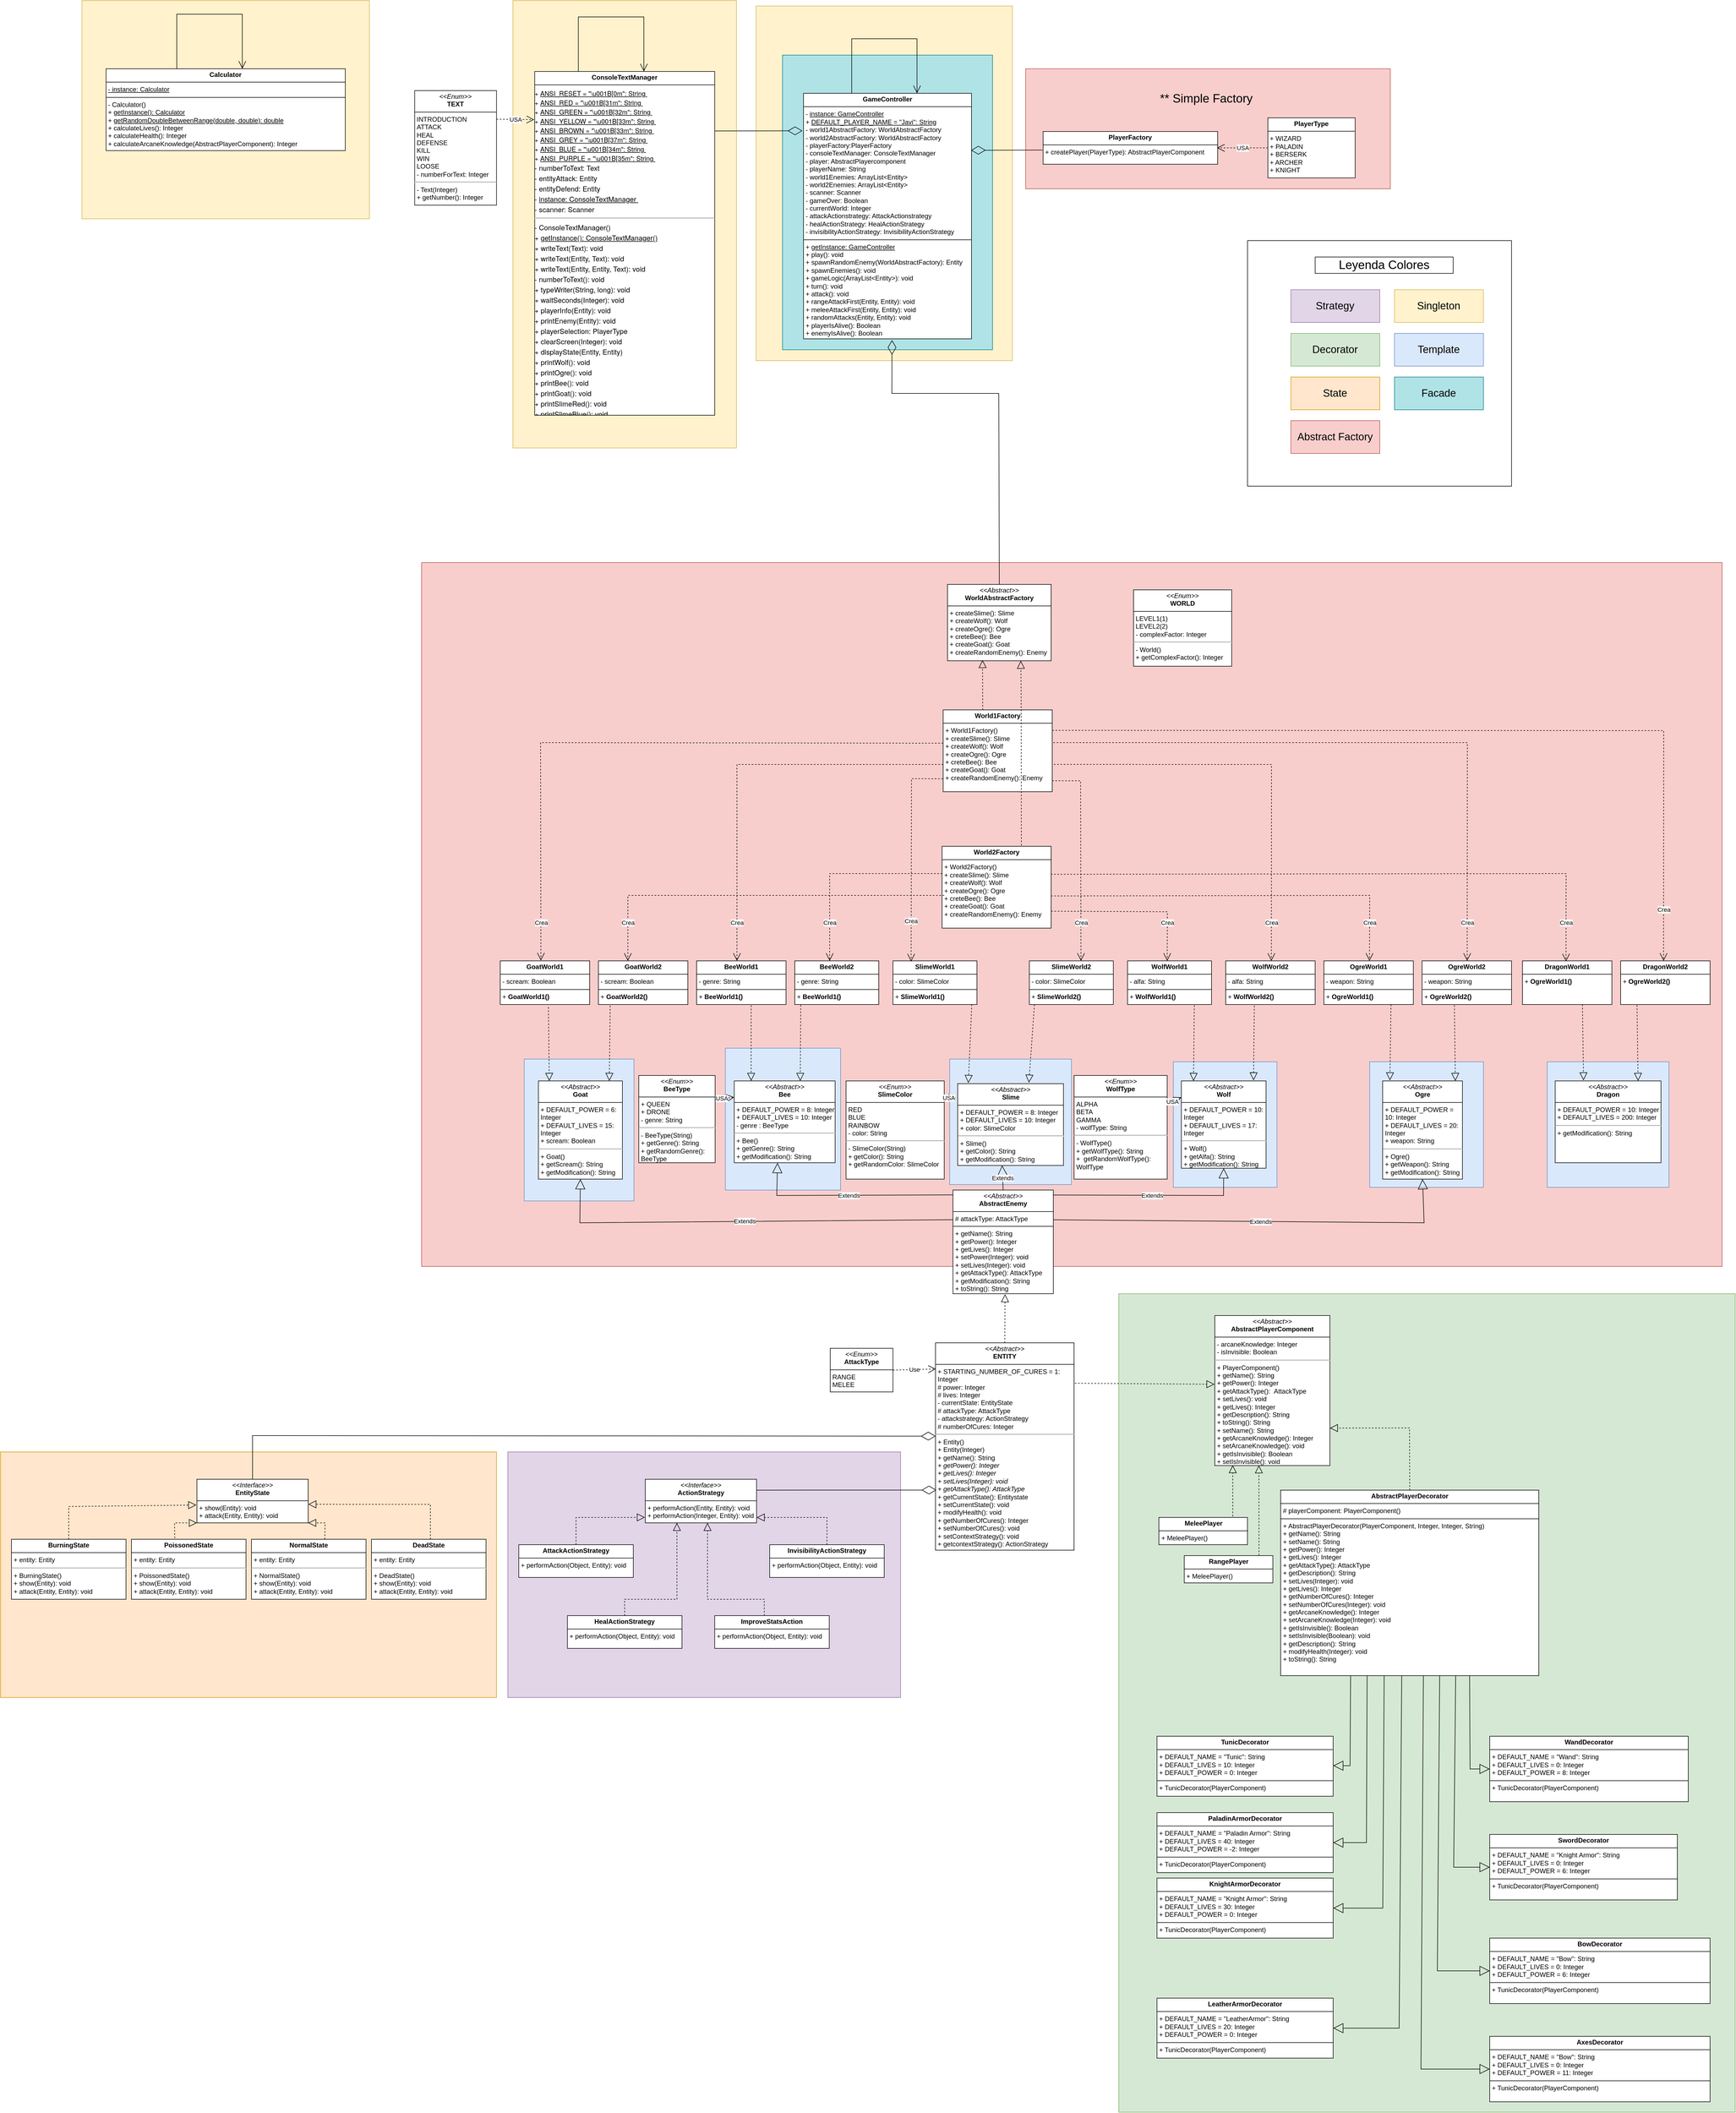 <mxfile version="24.2.7" type="device">
  <diagram id="C5RBs43oDa-KdzZeNtuy" name="Page-1">
    <mxGraphModel dx="6434" dy="3656" grid="1" gridSize="10" guides="1" tooltips="1" connect="1" arrows="1" fold="1" page="1" pageScale="1" pageWidth="827" pageHeight="1169" background="none" math="0" shadow="0">
      <root>
        <mxCell id="WIyWlLk6GJQsqaUBKTNV-0" />
        <mxCell id="WIyWlLk6GJQsqaUBKTNV-1" parent="WIyWlLk6GJQsqaUBKTNV-0" />
        <mxCell id="EGjOa4A4lqQKOOnetqaA-53" value="" style="rounded=0;whiteSpace=wrap;html=1;" vertex="1" parent="WIyWlLk6GJQsqaUBKTNV-1">
          <mxGeometry x="736" y="-360" width="484" height="450" as="geometry" />
        </mxCell>
        <mxCell id="EGjOa4A4lqQKOOnetqaA-51" value="" style="rounded=0;whiteSpace=wrap;html=1;fillColor=#f8cecc;strokeColor=#b85450;" vertex="1" parent="WIyWlLk6GJQsqaUBKTNV-1">
          <mxGeometry x="329.25" y="-675" width="668.5" height="220" as="geometry" />
        </mxCell>
        <mxCell id="EGjOa4A4lqQKOOnetqaA-2" value="" style="rounded=0;whiteSpace=wrap;html=1;fillColor=#fff2cc;strokeColor=#d6b656;" vertex="1" parent="WIyWlLk6GJQsqaUBKTNV-1">
          <mxGeometry x="-165" y="-790" width="470" height="650" as="geometry" />
        </mxCell>
        <mxCell id="EGjOa4A4lqQKOOnetqaA-50" value="" style="rounded=0;whiteSpace=wrap;html=1;fillColor=#b0e3e6;strokeColor=#0e8088;" vertex="1" parent="WIyWlLk6GJQsqaUBKTNV-1">
          <mxGeometry x="-116.5" y="-700" width="385" height="540" as="geometry" />
        </mxCell>
        <mxCell id="EGjOa4A4lqQKOOnetqaA-38" value="" style="rounded=0;whiteSpace=wrap;html=1;fillColor=#f8cecc;strokeColor=#b85450;" vertex="1" parent="WIyWlLk6GJQsqaUBKTNV-1">
          <mxGeometry x="-778" y="230" width="2384" height="1290" as="geometry" />
        </mxCell>
        <mxCell id="EGjOa4A4lqQKOOnetqaA-45" value="" style="rounded=0;whiteSpace=wrap;html=1;fillColor=#dae8fc;strokeColor=#6c8ebf;" vertex="1" parent="WIyWlLk6GJQsqaUBKTNV-1">
          <mxGeometry x="190" y="1140" width="223.23" height="230" as="geometry" />
        </mxCell>
        <mxCell id="EGjOa4A4lqQKOOnetqaA-46" value="" style="rounded=0;whiteSpace=wrap;html=1;fillColor=#dae8fc;strokeColor=#6c8ebf;" vertex="1" parent="WIyWlLk6GJQsqaUBKTNV-1">
          <mxGeometry x="600" y="1145" width="190" height="230" as="geometry" />
        </mxCell>
        <mxCell id="EGjOa4A4lqQKOOnetqaA-47" value="" style="rounded=0;whiteSpace=wrap;html=1;fillColor=#dae8fc;strokeColor=#6c8ebf;" vertex="1" parent="WIyWlLk6GJQsqaUBKTNV-1">
          <mxGeometry x="960" y="1145" width="208.46" height="230" as="geometry" />
        </mxCell>
        <mxCell id="EGjOa4A4lqQKOOnetqaA-48" value="" style="rounded=0;whiteSpace=wrap;html=1;fillColor=#dae8fc;strokeColor=#6c8ebf;" vertex="1" parent="WIyWlLk6GJQsqaUBKTNV-1">
          <mxGeometry x="1285.39" y="1145" width="223.23" height="230" as="geometry" />
        </mxCell>
        <mxCell id="EGjOa4A4lqQKOOnetqaA-44" value="" style="rounded=0;whiteSpace=wrap;html=1;fillColor=#dae8fc;strokeColor=#6c8ebf;" vertex="1" parent="WIyWlLk6GJQsqaUBKTNV-1">
          <mxGeometry x="-221.23" y="1120" width="211.23" height="260" as="geometry" />
        </mxCell>
        <mxCell id="EGjOa4A4lqQKOOnetqaA-43" value="" style="rounded=0;whiteSpace=wrap;html=1;fillColor=#dae8fc;strokeColor=#6c8ebf;" vertex="1" parent="WIyWlLk6GJQsqaUBKTNV-1">
          <mxGeometry x="-590" y="1140" width="201.23" height="260" as="geometry" />
        </mxCell>
        <mxCell id="EGjOa4A4lqQKOOnetqaA-40" value="" style="rounded=0;whiteSpace=wrap;html=1;fillColor=#e1d5e7;strokeColor=#9673a6;" vertex="1" parent="WIyWlLk6GJQsqaUBKTNV-1">
          <mxGeometry x="-620" y="1860" width="720" height="450" as="geometry" />
        </mxCell>
        <mxCell id="EGjOa4A4lqQKOOnetqaA-36" value="" style="rounded=0;whiteSpace=wrap;html=1;fillColor=#ffe6cc;strokeColor=#d79b00;" vertex="1" parent="WIyWlLk6GJQsqaUBKTNV-1">
          <mxGeometry x="-1550" y="1860" width="909.23" height="450" as="geometry" />
        </mxCell>
        <mxCell id="EGjOa4A4lqQKOOnetqaA-34" value="" style="rounded=0;whiteSpace=wrap;html=1;fillColor=#d5e8d4;strokeColor=#82b366;" vertex="1" parent="WIyWlLk6GJQsqaUBKTNV-1">
          <mxGeometry x="500" y="1570" width="1130" height="1500" as="geometry" />
        </mxCell>
        <mxCell id="EGjOa4A4lqQKOOnetqaA-5" value="" style="rounded=0;whiteSpace=wrap;html=1;fillColor=#fff2cc;strokeColor=#d6b656;" vertex="1" parent="WIyWlLk6GJQsqaUBKTNV-1">
          <mxGeometry x="-1400.77" y="-800" width="527" height="400" as="geometry" />
        </mxCell>
        <mxCell id="EGjOa4A4lqQKOOnetqaA-3" value="" style="rounded=0;whiteSpace=wrap;html=1;fillColor=#fff2cc;strokeColor=#d6b656;" vertex="1" parent="WIyWlLk6GJQsqaUBKTNV-1">
          <mxGeometry x="-610.77" y="-800" width="410" height="820" as="geometry" />
        </mxCell>
        <mxCell id="h7VzVAKM7qoOcqU1yWMS-0" value="&lt;p style=&quot;margin:0px;margin-top:4px;text-align:center;&quot;&gt;&lt;b&gt;GameController&lt;/b&gt;&lt;/p&gt;&lt;hr size=&quot;1&quot; style=&quot;border-style:solid;&quot;&gt;&lt;p style=&quot;margin:0px;margin-left:4px;&quot;&gt;- &lt;u&gt;instance: GameController&lt;/u&gt;&lt;/p&gt;&lt;p style=&quot;margin:0px;margin-left:4px;&quot;&gt;+ &lt;u&gt;DEFAULT_PLAYER_NAME = &quot;Javi&quot;: String&lt;/u&gt;&lt;/p&gt;&lt;p style=&quot;margin:0px;margin-left:4px;&quot;&gt;- world1AbstractFactory: WorldAbstractFactory&lt;/p&gt;&lt;p style=&quot;margin:0px;margin-left:4px;&quot;&gt;- world2AbstractFactory: WorldAbstractFactory&lt;br&gt;&lt;/p&gt;&lt;p style=&quot;margin:0px;margin-left:4px;&quot;&gt;- playerFactory:PlayerFactory&lt;/p&gt;&lt;p style=&quot;margin:0px;margin-left:4px;&quot;&gt;- consoleTextManager: ConsoleTextManager&lt;/p&gt;&lt;p style=&quot;margin:0px;margin-left:4px;&quot;&gt;- player: AbstractPlayercomponent&lt;/p&gt;&lt;p style=&quot;margin:0px;margin-left:4px;&quot;&gt;- playerName: String&lt;/p&gt;&lt;p style=&quot;margin:0px;margin-left:4px;&quot;&gt;- world1Enemies: ArrayList&amp;lt;Entity&amp;gt;&lt;/p&gt;&lt;p style=&quot;margin:0px;margin-left:4px;&quot;&gt;- world2Enemies: ArrayList&amp;lt;Entity&amp;gt;&lt;br&gt;&lt;/p&gt;&lt;p style=&quot;margin:0px;margin-left:4px;&quot;&gt;- scanner: Scanner&lt;/p&gt;&lt;p style=&quot;margin:0px;margin-left:4px;&quot;&gt;- gameOver: Boolean&lt;/p&gt;&lt;p style=&quot;margin:0px;margin-left:4px;&quot;&gt;- currentWorld: Integer&lt;/p&gt;&lt;p style=&quot;margin:0px;margin-left:4px;&quot;&gt;- attackActionstrategy: AttackActionstrategy&lt;/p&gt;&lt;p style=&quot;margin:0px;margin-left:4px;&quot;&gt;- healActionStrategy: HealActionStrategy&lt;/p&gt;&lt;p style=&quot;margin:0px;margin-left:4px;&quot;&gt;- invisibilityActionStrategy: InvisibilityActionStrategy&lt;/p&gt;&lt;hr size=&quot;1&quot; style=&quot;border-style:solid;&quot;&gt;&lt;p style=&quot;margin:0px;margin-left:4px;&quot;&gt;+ &lt;u&gt;getInstance: GameController&lt;/u&gt;&lt;/p&gt;&lt;p style=&quot;margin:0px;margin-left:4px;&quot;&gt;+ play(): void&lt;/p&gt;&lt;p style=&quot;margin:0px;margin-left:4px;&quot;&gt;+ spawnRandomEnemy(WorldAbstractFactory): Entity&lt;/p&gt;&lt;p style=&quot;margin:0px;margin-left:4px;&quot;&gt;+ spawnEnemies(): void&lt;/p&gt;&lt;p style=&quot;margin:0px;margin-left:4px;&quot;&gt;+ gameLogic(ArrayList&amp;lt;Entity&amp;gt;): void&lt;/p&gt;&lt;p style=&quot;margin:0px;margin-left:4px;&quot;&gt;+ turn(): void&lt;/p&gt;&lt;p style=&quot;margin:0px;margin-left:4px;&quot;&gt;+ attack(): void&lt;/p&gt;&lt;p style=&quot;margin:0px;margin-left:4px;&quot;&gt;+ rangeAttackFirst(Entity, Entity): void&lt;/p&gt;&lt;p style=&quot;margin:0px;margin-left:4px;&quot;&gt;+ meleeAttackFirst(Entity, Entity): void&lt;/p&gt;&lt;p style=&quot;margin:0px;margin-left:4px;&quot;&gt;+ randomAttacks(Entity, Entity): void&lt;/p&gt;&lt;p style=&quot;margin:0px;margin-left:4px;&quot;&gt;+ playerIsAlive(): Boolean&lt;/p&gt;&lt;p style=&quot;margin:0px;margin-left:4px;&quot;&gt;+ enemyIsAlive(): Boolean&lt;/p&gt;" style="verticalAlign=top;align=left;overflow=fill;html=1;whiteSpace=wrap;rounded=0;" parent="WIyWlLk6GJQsqaUBKTNV-1" vertex="1">
          <mxGeometry x="-78" y="-630" width="308" height="450" as="geometry" />
        </mxCell>
        <mxCell id="h7VzVAKM7qoOcqU1yWMS-2" value="&lt;p style=&quot;margin:0px;margin-top:4px;text-align:center;&quot;&gt;&lt;i&gt;&amp;lt;&amp;lt;Abstract&amp;gt;&amp;gt;&lt;/i&gt;&lt;br&gt;&lt;b&gt;WorldAbstractFactory&lt;/b&gt;&lt;/p&gt;&lt;hr size=&quot;1&quot; style=&quot;border-style:solid;&quot;&gt;&lt;p style=&quot;margin:0px;margin-left:4px;&quot;&gt;&lt;/p&gt;&lt;p style=&quot;margin: 0px 0px 0px 4px;&quot;&gt;+ createSlime(): Slime&lt;/p&gt;&lt;p style=&quot;margin: 0px 0px 0px 4px;&quot;&gt;+ createWolf(): Wolf&lt;/p&gt;&lt;p style=&quot;margin: 0px 0px 0px 4px;&quot;&gt;+ createOgre(): Ogre&lt;/p&gt;&lt;p style=&quot;margin: 0px 0px 0px 4px;&quot;&gt;+ creteBee(): Bee&lt;/p&gt;&lt;p style=&quot;margin: 0px 0px 0px 4px;&quot;&gt;+ createGoat(): Goat&lt;br&gt;&lt;/p&gt;&lt;p style=&quot;margin: 0px 0px 0px 4px;&quot;&gt;+ createRandomEnemy(): Enemy&lt;/p&gt;" style="verticalAlign=top;align=left;overflow=fill;html=1;whiteSpace=wrap;rounded=0;" parent="WIyWlLk6GJQsqaUBKTNV-1" vertex="1">
          <mxGeometry x="186" y="270" width="190" height="140" as="geometry" />
        </mxCell>
        <mxCell id="h7VzVAKM7qoOcqU1yWMS-4" value="" style="endArrow=diamondThin;endFill=0;endSize=24;html=1;rounded=0;entryX=0.527;entryY=1.005;entryDx=0;entryDy=0;exitX=0.5;exitY=0;exitDx=0;exitDy=0;entryPerimeter=0;" parent="WIyWlLk6GJQsqaUBKTNV-1" source="h7VzVAKM7qoOcqU1yWMS-2" target="h7VzVAKM7qoOcqU1yWMS-0" edge="1">
          <mxGeometry width="160" relative="1" as="geometry">
            <mxPoint x="296" y="280" as="sourcePoint" />
            <mxPoint x="385" y="180" as="targetPoint" />
            <Array as="points">
              <mxPoint x="280" y="-80" />
              <mxPoint x="84" y="-80" />
            </Array>
          </mxGeometry>
        </mxCell>
        <mxCell id="h7VzVAKM7qoOcqU1yWMS-7" value="" style="endArrow=block;dashed=1;endFill=0;endSize=12;html=1;rounded=0;exitX=0.5;exitY=0;exitDx=0;exitDy=0;entryX=0.338;entryY=0.99;entryDx=0;entryDy=0;entryPerimeter=0;" parent="WIyWlLk6GJQsqaUBKTNV-1" target="h7VzVAKM7qoOcqU1yWMS-2" edge="1">
          <mxGeometry width="160" relative="1" as="geometry">
            <mxPoint x="250.61" y="500" as="sourcePoint" />
            <mxPoint x="250.0" y="411.4" as="targetPoint" />
            <Array as="points" />
          </mxGeometry>
        </mxCell>
        <mxCell id="h7VzVAKM7qoOcqU1yWMS-5" value="&lt;p style=&quot;margin:0px;margin-top:4px;text-align:center;&quot;&gt;&lt;b&gt;World1Factory&lt;/b&gt;&lt;/p&gt;&lt;hr size=&quot;1&quot; style=&quot;border-style:solid;&quot;&gt;&lt;p style=&quot;margin:0px;margin-left:4px;&quot;&gt;&lt;/p&gt;&lt;p style=&quot;margin:0px;margin-left:4px;&quot;&gt;+ World1Factory()&lt;br&gt;&lt;/p&gt;&lt;p style=&quot;margin:0px;margin-left:4px;&quot;&gt;+ createSlime(): Slime&lt;/p&gt;&lt;p style=&quot;margin:0px;margin-left:4px;&quot;&gt;+ createWolf(): Wolf&lt;/p&gt;&lt;p style=&quot;margin:0px;margin-left:4px;&quot;&gt;+ createOgre(): Ogre&lt;/p&gt;&lt;p style=&quot;margin:0px;margin-left:4px;&quot;&gt;+ creteBee(): Bee&lt;/p&gt;&lt;p style=&quot;margin:0px;margin-left:4px;&quot;&gt;+ createGoat(): Goat&lt;br&gt;&lt;/p&gt;&lt;p style=&quot;margin:0px;margin-left:4px;&quot;&gt;+ createRandomEnemy(): Enemy&lt;/p&gt;" style="verticalAlign=top;align=left;overflow=fill;html=1;whiteSpace=wrap;rounded=0;fillColor=default;" parent="WIyWlLk6GJQsqaUBKTNV-1" vertex="1">
          <mxGeometry x="178" y="500" width="200" height="150" as="geometry" />
        </mxCell>
        <mxCell id="h7VzVAKM7qoOcqU1yWMS-8" value="" style="endArrow=block;dashed=1;endFill=0;endSize=12;html=1;rounded=0;entryX=0.707;entryY=1;entryDx=0;entryDy=0;exitX=0.727;exitY=-0.011;exitDx=0;exitDy=0;exitPerimeter=0;entryPerimeter=0;" parent="WIyWlLk6GJQsqaUBKTNV-1" source="h7VzVAKM7qoOcqU1yWMS-9" target="h7VzVAKM7qoOcqU1yWMS-2" edge="1">
          <mxGeometry width="160" relative="1" as="geometry">
            <mxPoint x="416" y="430" as="sourcePoint" />
            <mxPoint x="466" y="330" as="targetPoint" />
            <Array as="points">
              <mxPoint x="321" y="460" />
            </Array>
          </mxGeometry>
        </mxCell>
        <mxCell id="h7VzVAKM7qoOcqU1yWMS-9" value="&lt;p style=&quot;margin:0px;margin-top:4px;text-align:center;&quot;&gt;&lt;b&gt;World2Factory&lt;/b&gt;&lt;/p&gt;&lt;hr size=&quot;1&quot; style=&quot;border-style:solid;&quot;&gt;&lt;p style=&quot;margin:0px;margin-left:4px;&quot;&gt;&lt;/p&gt;&lt;p style=&quot;margin:0px;margin-left:4px;&quot;&gt;+ World2Factory()&lt;br&gt;&lt;/p&gt;&lt;p style=&quot;margin:0px;margin-left:4px;&quot;&gt;+ createSlime(): Slime&lt;/p&gt;&lt;p style=&quot;margin:0px;margin-left:4px;&quot;&gt;+ createWolf(): Wolf&lt;/p&gt;&lt;p style=&quot;margin:0px;margin-left:4px;&quot;&gt;+ createOgre(): Ogre&lt;/p&gt;&lt;p style=&quot;margin:0px;margin-left:4px;&quot;&gt;+ creteBee(): Bee&lt;/p&gt;&lt;p style=&quot;margin:0px;margin-left:4px;&quot;&gt;+ createGoat(): Goat&lt;br&gt;&lt;/p&gt;&lt;p style=&quot;margin:0px;margin-left:4px;&quot;&gt;+ createRandomEnemy(): Enemy&lt;/p&gt;" style="verticalAlign=top;align=left;overflow=fill;html=1;whiteSpace=wrap;rounded=0;" parent="WIyWlLk6GJQsqaUBKTNV-1" vertex="1">
          <mxGeometry x="176" y="750" width="200" height="150" as="geometry" />
        </mxCell>
        <mxCell id="h7VzVAKM7qoOcqU1yWMS-18" value="&lt;p style=&quot;margin:0px;margin-top:4px;text-align:center;&quot;&gt;&lt;i&gt;&amp;lt;&amp;lt;Abstract&amp;gt;&amp;gt;&lt;/i&gt;&lt;br&gt;&lt;b&gt;Slime&lt;/b&gt;&lt;/p&gt;&lt;hr size=&quot;1&quot; style=&quot;border-style:solid;&quot;&gt;&lt;p style=&quot;margin:0px;margin-left:4px;&quot;&gt;&lt;/p&gt;&lt;p style=&quot;margin: 0px 0px 0px 4px;&quot;&gt;+ DEFAULT_POWER = 8: Integer&lt;/p&gt;&lt;p style=&quot;margin: 0px 0px 0px 4px;&quot;&gt;+ DEFAULT_LIVES = 10: Integer&lt;/p&gt;&lt;p style=&quot;margin: 0px 0px 0px 4px;&quot;&gt;+ color: SlimeColor&lt;/p&gt;&lt;hr&gt;&lt;p style=&quot;margin:0px;margin-left:4px;&quot;&gt;+ Slime()&lt;/p&gt;&lt;p style=&quot;margin:0px;margin-left:4px;&quot;&gt;+ getColor(): String&lt;/p&gt;&lt;p style=&quot;margin:0px;margin-left:4px;&quot;&gt;+ getModification(): String&lt;/p&gt;" style="verticalAlign=top;align=left;overflow=fill;html=1;whiteSpace=wrap;rounded=0;" parent="WIyWlLk6GJQsqaUBKTNV-1" vertex="1">
          <mxGeometry x="204.62" y="1185" width="194" height="150" as="geometry" />
        </mxCell>
        <mxCell id="h7VzVAKM7qoOcqU1yWMS-19" value="&lt;p style=&quot;margin:0px;margin-top:4px;text-align:center;&quot;&gt;&lt;i&gt;&amp;lt;&amp;lt;Abstract&amp;gt;&amp;gt;&lt;/i&gt;&lt;br&gt;&lt;b&gt;Wolf&lt;/b&gt;&lt;/p&gt;&lt;hr size=&quot;1&quot; style=&quot;border-style:solid;&quot;&gt;&lt;p style=&quot;margin:0px;margin-left:4px;&quot;&gt;&lt;/p&gt;&lt;p style=&quot;margin: 0px 0px 0px 4px;&quot;&gt;+ DEFAULT_POWER = 10: Integer&lt;/p&gt;&lt;p style=&quot;margin: 0px 0px 0px 4px;&quot;&gt;+ DEFAULT_LIVES = 17: Integer&lt;/p&gt;&lt;hr&gt;&lt;p style=&quot;margin:0px;margin-left:4px;&quot;&gt;+ Wolf()&lt;/p&gt;&lt;p style=&quot;margin:0px;margin-left:4px;&quot;&gt;+ getAlfa(): String&lt;/p&gt;&lt;p style=&quot;margin:0px;margin-left:4px;&quot;&gt;+ getModification(): String&lt;/p&gt;" style="verticalAlign=top;align=left;overflow=fill;html=1;whiteSpace=wrap;rounded=0;" parent="WIyWlLk6GJQsqaUBKTNV-1" vertex="1">
          <mxGeometry x="614.69" y="1180" width="155.31" height="160" as="geometry" />
        </mxCell>
        <mxCell id="h7VzVAKM7qoOcqU1yWMS-20" value="&lt;p style=&quot;margin:0px;margin-top:4px;text-align:center;&quot;&gt;&lt;i&gt;&amp;lt;&amp;lt;Abstract&amp;gt;&amp;gt;&lt;/i&gt;&lt;br&gt;&lt;b&gt;Ogre&lt;/b&gt;&lt;/p&gt;&lt;hr size=&quot;1&quot; style=&quot;border-style:solid;&quot;&gt;&lt;p style=&quot;margin:0px;margin-left:4px;&quot;&gt;&lt;/p&gt;&lt;p style=&quot;margin:0px;margin-left:4px;&quot;&gt;+ DEFAULT_POWER = 10: Integer&lt;/p&gt;&lt;p style=&quot;margin:0px;margin-left:4px;&quot;&gt;+ DEFAULT_LIVES = 20: Integer&lt;/p&gt;&lt;p style=&quot;margin:0px;margin-left:4px;&quot;&gt;+ weapon: String&lt;/p&gt;&lt;hr&gt;&lt;p style=&quot;margin:0px;margin-left:4px;&quot;&gt;+ Ogre()&lt;/p&gt;&lt;p style=&quot;margin:0px;margin-left:4px;&quot;&gt;+ getWeapon(): String&lt;/p&gt;&lt;p style=&quot;margin:0px;margin-left:4px;&quot;&gt;+ getModification(): String&lt;/p&gt;" style="verticalAlign=top;align=left;overflow=fill;html=1;whiteSpace=wrap;rounded=0;" parent="WIyWlLk6GJQsqaUBKTNV-1" vertex="1">
          <mxGeometry x="983.69" y="1180" width="146.31" height="180" as="geometry" />
        </mxCell>
        <mxCell id="h7VzVAKM7qoOcqU1yWMS-21" value="&lt;p style=&quot;margin:0px;margin-top:4px;text-align:center;&quot;&gt;&lt;i&gt;&amp;lt;&amp;lt;Abstract&amp;gt;&amp;gt;&lt;/i&gt;&lt;br&gt;&lt;b&gt;Bee&lt;/b&gt;&lt;/p&gt;&lt;hr size=&quot;1&quot; style=&quot;border-style:solid;&quot;&gt;&lt;p style=&quot;margin:0px;margin-left:4px;&quot;&gt;&lt;/p&gt;&lt;p style=&quot;margin:0px;margin-left:4px;&quot;&gt;+ DEFAULT_POWER = 8: Integer&lt;/p&gt;&lt;p style=&quot;margin:0px;margin-left:4px;&quot;&gt;+ DEFAULT_LIVES = 10: Integer&lt;/p&gt;&lt;p style=&quot;margin:0px;margin-left:4px;&quot;&gt;- genre : BeeType&lt;/p&gt;&lt;hr&gt;&lt;p style=&quot;margin:0px;margin-left:4px;&quot;&gt;&lt;span style=&quot;background-color: initial;&quot;&gt;+ Bee()&lt;/span&gt;&lt;/p&gt;&lt;p style=&quot;margin:0px;margin-left:4px;&quot;&gt;&lt;span style=&quot;background-color: initial;&quot;&gt;+ getGenre(): String&lt;/span&gt;&lt;br&gt;&lt;/p&gt;&lt;p style=&quot;margin:0px;margin-left:4px;&quot;&gt;+ getModification(): String&lt;/p&gt;" style="verticalAlign=top;align=left;overflow=fill;html=1;whiteSpace=wrap;rounded=0;" parent="WIyWlLk6GJQsqaUBKTNV-1" vertex="1">
          <mxGeometry x="-205" y="1180" width="185" height="150" as="geometry" />
        </mxCell>
        <mxCell id="h7VzVAKM7qoOcqU1yWMS-22" value="&lt;p style=&quot;margin:0px;margin-top:4px;text-align:center;&quot;&gt;&lt;i&gt;&amp;lt;&amp;lt;Abstract&amp;gt;&amp;gt;&lt;/i&gt;&lt;br&gt;&lt;b&gt;Goat&lt;/b&gt;&lt;/p&gt;&lt;hr size=&quot;1&quot; style=&quot;border-style:solid;&quot;&gt;&lt;p style=&quot;margin:0px;margin-left:4px;&quot;&gt;&lt;/p&gt;&lt;p style=&quot;margin:0px;margin-left:4px;&quot;&gt;+ DEFAULT_POWER = 6: Integer&lt;/p&gt;&lt;p style=&quot;margin:0px;margin-left:4px;&quot;&gt;+ DEFAULT_LIVES = 15: Integer&lt;/p&gt;&lt;p style=&quot;margin:0px;margin-left:4px;&quot;&gt;+ scream: Boolean&lt;/p&gt;&lt;hr&gt;&lt;p style=&quot;margin:0px;margin-left:4px;&quot;&gt;+ Goat()&lt;/p&gt;&lt;p style=&quot;margin:0px;margin-left:4px;&quot;&gt;+ getScream(): String&lt;/p&gt;&lt;p style=&quot;margin:0px;margin-left:4px;&quot;&gt;+ getModification(): String&lt;/p&gt;" style="verticalAlign=top;align=left;overflow=fill;html=1;whiteSpace=wrap;rounded=0;" parent="WIyWlLk6GJQsqaUBKTNV-1" vertex="1">
          <mxGeometry x="-564" y="1180" width="154" height="180" as="geometry" />
        </mxCell>
        <mxCell id="h7VzVAKM7qoOcqU1yWMS-25" value="&lt;p style=&quot;margin:0px;margin-top:4px;text-align:center;&quot;&gt;&lt;b&gt;SlimeWorld1&lt;/b&gt;&lt;/p&gt;&lt;hr size=&quot;1&quot; style=&quot;border-style:solid;&quot;&gt;&lt;p style=&quot;margin:0px;margin-left:4px;&quot;&gt;- color: SlimeColor&lt;/p&gt;&lt;hr size=&quot;1&quot; style=&quot;border-style:solid;&quot;&gt;&lt;p style=&quot;margin:0px;margin-left:4px;&quot;&gt;+&amp;nbsp;&lt;b style=&quot;background-color: initial; text-align: center;&quot;&gt;SlimeWorld1()&lt;/b&gt;&lt;/p&gt;" style="verticalAlign=top;align=left;overflow=fill;html=1;whiteSpace=wrap;rounded=0;" parent="WIyWlLk6GJQsqaUBKTNV-1" vertex="1">
          <mxGeometry x="86" y="960" width="154" height="80" as="geometry" />
        </mxCell>
        <mxCell id="h7VzVAKM7qoOcqU1yWMS-26" value="&lt;p style=&quot;margin:0px;margin-top:4px;text-align:center;&quot;&gt;&lt;b&gt;SlimeWorld2&lt;/b&gt;&lt;/p&gt;&lt;hr size=&quot;1&quot; style=&quot;border-style:solid;&quot;&gt;&lt;p style=&quot;margin:0px;margin-left:4px;&quot;&gt;- color: SlimeColor&lt;/p&gt;&lt;hr size=&quot;1&quot; style=&quot;border-style:solid;&quot;&gt;&lt;p style=&quot;margin:0px;margin-left:4px;&quot;&gt;+&amp;nbsp;&lt;b style=&quot;background-color: initial; text-align: center;&quot;&gt;SlimeWorld2()&lt;/b&gt;&lt;/p&gt;" style="verticalAlign=top;align=left;overflow=fill;html=1;whiteSpace=wrap;rounded=0;" parent="WIyWlLk6GJQsqaUBKTNV-1" vertex="1">
          <mxGeometry x="336" y="960" width="154" height="80" as="geometry" />
        </mxCell>
        <mxCell id="h7VzVAKM7qoOcqU1yWMS-30" value="&lt;p style=&quot;margin:0px;margin-top:4px;text-align:center;&quot;&gt;&lt;i&gt;&amp;lt;&amp;lt;Enum&amp;gt;&amp;gt;&lt;/i&gt;&lt;br&gt;&lt;b&gt;SlimeColor&lt;/b&gt;&lt;/p&gt;&lt;hr size=&quot;1&quot; style=&quot;border-style:solid;&quot;&gt;&lt;p style=&quot;margin:0px;margin-left:4px;&quot;&gt;RED&lt;/p&gt;&lt;p style=&quot;margin:0px;margin-left:4px;&quot;&gt;&lt;span style=&quot;background-color: initial;&quot;&gt;BLUE&lt;/span&gt;&lt;/p&gt;&lt;p style=&quot;margin:0px;margin-left:4px;&quot;&gt;RAINBOW&lt;/p&gt;&lt;p style=&quot;margin:0px;margin-left:4px;&quot;&gt;- color: String&lt;/p&gt;&lt;hr&gt;&lt;p style=&quot;margin:0px;margin-left:4px;&quot;&gt;- SlimeColor(String)&lt;/p&gt;&lt;p style=&quot;margin:0px;margin-left:4px;&quot;&gt;+ getColor(): String&lt;/p&gt;&lt;p style=&quot;margin:0px;margin-left:4px;&quot;&gt;+ getRandomColor: SlimeColor&lt;/p&gt;" style="verticalAlign=top;align=left;overflow=fill;html=1;whiteSpace=wrap;rounded=0;" parent="WIyWlLk6GJQsqaUBKTNV-1" vertex="1">
          <mxGeometry y="1180" width="180" height="180" as="geometry" />
        </mxCell>
        <mxCell id="h7VzVAKM7qoOcqU1yWMS-39" value="&lt;p style=&quot;margin:0px;margin-top:4px;text-align:center;&quot;&gt;&lt;i&gt;&amp;lt;&amp;lt;Enum&amp;gt;&amp;gt;&lt;/i&gt;&lt;br&gt;&lt;b&gt;AttackType&lt;/b&gt;&lt;/p&gt;&lt;hr size=&quot;1&quot; style=&quot;border-style:solid;&quot;&gt;&lt;p style=&quot;margin:0px;margin-left:4px;&quot;&gt;RANGE&lt;/p&gt;&lt;p style=&quot;margin:0px;margin-left:4px;&quot;&gt;MELEE&lt;/p&gt;" style="verticalAlign=top;align=left;overflow=fill;html=1;whiteSpace=wrap;rounded=0;" parent="WIyWlLk6GJQsqaUBKTNV-1" vertex="1">
          <mxGeometry x="-29" y="1670" width="115" height="80" as="geometry" />
        </mxCell>
        <mxCell id="h7VzVAKM7qoOcqU1yWMS-40" value="&lt;p style=&quot;margin:0px;margin-top:4px;text-align:center;&quot;&gt;&lt;i&gt;&amp;lt;&amp;lt;Abstract&amp;gt;&amp;gt;&lt;/i&gt;&lt;br&gt;&lt;b&gt;AbstractEnemy&lt;/b&gt;&lt;/p&gt;&lt;hr size=&quot;1&quot; style=&quot;border-style:solid;&quot;&gt;&lt;p style=&quot;margin:0px;margin-left:4px;&quot;&gt;&lt;span style=&quot;background-color: initial;&quot;&gt;# attackType: AttackType&lt;/span&gt;&lt;br&gt;&lt;/p&gt;&lt;hr size=&quot;1&quot; style=&quot;border-style:solid;&quot;&gt;&lt;p style=&quot;margin: 0px 0px 0px 4px;&quot;&gt;&lt;span style=&quot;background-color: initial;&quot;&gt;+ getName(): String&lt;/span&gt;&lt;br&gt;&lt;/p&gt;&lt;p style=&quot;margin: 0px 0px 0px 4px;&quot;&gt;+ getPower(): Integer&lt;/p&gt;&lt;p style=&quot;margin: 0px 0px 0px 4px;&quot;&gt;+ getLives(): Integer&lt;/p&gt;&lt;p style=&quot;margin: 0px 0px 0px 4px;&quot;&gt;+ setPower(Integer): void&lt;br&gt;&lt;/p&gt;&lt;p style=&quot;margin: 0px 0px 0px 4px;&quot;&gt;+ setLives(Integer): void&lt;br&gt;&lt;/p&gt;&lt;p style=&quot;margin: 0px 0px 0px 4px;&quot;&gt;&lt;span style=&quot;background-color: initial;&quot;&gt;+ getAttackType(): AttackType&lt;/span&gt;&lt;br&gt;&lt;/p&gt;&lt;p style=&quot;margin: 0px 0px 0px 4px;&quot;&gt;&lt;span style=&quot;background-color: initial;&quot;&gt;+ getModification(): String&lt;/span&gt;&lt;/p&gt;&lt;p style=&quot;margin: 0px 0px 0px 4px;&quot;&gt;&lt;span style=&quot;background-color: initial;&quot;&gt;+ toString(): String&lt;/span&gt;&lt;/p&gt;" style="verticalAlign=top;align=left;overflow=fill;html=1;whiteSpace=wrap;rounded=0;" parent="WIyWlLk6GJQsqaUBKTNV-1" vertex="1">
          <mxGeometry x="196" y="1380" width="184" height="190" as="geometry" />
        </mxCell>
        <mxCell id="h7VzVAKM7qoOcqU1yWMS-49" value="&lt;p style=&quot;margin:0px;margin-top:4px;text-align:center;&quot;&gt;&lt;i&gt;&amp;lt;&amp;lt;Abstract&amp;gt;&amp;gt;&lt;/i&gt;&lt;br&gt;&lt;b&gt;ENTITY&lt;/b&gt;&lt;/p&gt;&lt;hr size=&quot;1&quot; style=&quot;border-style:solid;&quot;&gt;&lt;p style=&quot;margin: 0px 0px 0px 4px;&quot;&gt;+ STARTING_NUMBER_OF_CURES = 1: Integer&lt;/p&gt;&lt;p style=&quot;margin: 0px 0px 0px 4px;&quot;&gt;# power: Integer&lt;/p&gt;&lt;p style=&quot;margin: 0px 0px 0px 4px;&quot;&gt;# lives: Integer&lt;/p&gt;&lt;p style=&quot;margin: 0px 0px 0px 4px;&quot;&gt;- currentState: EntityState&lt;/p&gt;&lt;p style=&quot;margin: 0px 0px 0px 4px;&quot;&gt;# attackType: AttackType&lt;/p&gt;&lt;p style=&quot;margin: 0px 0px 0px 4px;&quot;&gt;- attackstrategy: ActionStrategy&lt;/p&gt;&lt;p style=&quot;margin: 0px 0px 0px 4px;&quot;&gt;# numberOfCures: Integer&lt;/p&gt;&lt;hr&gt;&lt;p style=&quot;margin: 0px 0px 0px 4px;&quot;&gt;+ Entity()&lt;/p&gt;&lt;p style=&quot;margin: 0px 0px 0px 4px;&quot;&gt;+ Entity(Integer)&lt;/p&gt;&lt;p style=&quot;margin: 0px 0px 0px 4px;&quot;&gt;+ getName(): String&lt;/p&gt;&lt;p style=&quot;margin: 0px 0px 0px 4px;&quot;&gt;&lt;i&gt;+ getPower(): Integer&lt;/i&gt;&lt;/p&gt;&lt;p style=&quot;margin: 0px 0px 0px 4px;&quot;&gt;&lt;i&gt;+ getLives(): Integer&lt;/i&gt;&lt;/p&gt;&lt;p style=&quot;margin: 0px 0px 0px 4px;&quot;&gt;&lt;i&gt;+ setLives(Integer): void&lt;/i&gt;&lt;/p&gt;&lt;p style=&quot;margin: 0px 0px 0px 4px;&quot;&gt;&lt;i&gt;+ getAttackType(): AttackType&lt;/i&gt;&lt;/p&gt;&lt;p style=&quot;margin: 0px 0px 0px 4px;&quot;&gt;+ getCurrentState(): Entitystate&lt;/p&gt;&lt;p style=&quot;margin: 0px 0px 0px 4px;&quot;&gt;+ setCurrentState(): void&lt;/p&gt;&lt;p style=&quot;margin: 0px 0px 0px 4px;&quot;&gt;+ modifyHealth(): void&lt;/p&gt;&lt;p style=&quot;margin: 0px 0px 0px 4px;&quot;&gt;+ getNumberOfCures(): Integer&lt;/p&gt;&lt;p style=&quot;margin: 0px 0px 0px 4px;&quot;&gt;+ setNumberOfCures(): void&lt;/p&gt;&lt;p style=&quot;margin: 0px 0px 0px 4px;&quot;&gt;+ setContextStrategy(): void&lt;/p&gt;&lt;p style=&quot;margin: 0px 0px 0px 4px;&quot;&gt;+ getcontextStrategy(): ActionStrategy&lt;/p&gt;" style="verticalAlign=top;align=left;overflow=fill;html=1;whiteSpace=wrap;rounded=0;" parent="WIyWlLk6GJQsqaUBKTNV-1" vertex="1">
          <mxGeometry x="164" y="1660" width="254" height="380" as="geometry" />
        </mxCell>
        <mxCell id="h7VzVAKM7qoOcqU1yWMS-50" value="Use" style="endArrow=open;endSize=12;dashed=1;html=1;rounded=0;entryX=0.003;entryY=0.126;entryDx=0;entryDy=0;exitX=1;exitY=0.5;exitDx=0;exitDy=0;entryPerimeter=0;" parent="WIyWlLk6GJQsqaUBKTNV-1" source="h7VzVAKM7qoOcqU1yWMS-39" target="h7VzVAKM7qoOcqU1yWMS-49" edge="1">
          <mxGeometry width="160" relative="1" as="geometry">
            <mxPoint x="-103" y="1850" as="sourcePoint" />
            <mxPoint x="57" y="1850" as="targetPoint" />
          </mxGeometry>
        </mxCell>
        <mxCell id="h7VzVAKM7qoOcqU1yWMS-51" value="" style="endArrow=block;dashed=1;endFill=0;endSize=12;html=1;rounded=0;entryX=0.519;entryY=1.005;entryDx=0;entryDy=0;exitX=0.5;exitY=0;exitDx=0;exitDy=0;entryPerimeter=0;" parent="WIyWlLk6GJQsqaUBKTNV-1" source="h7VzVAKM7qoOcqU1yWMS-49" target="h7VzVAKM7qoOcqU1yWMS-40" edge="1">
          <mxGeometry width="160" relative="1" as="geometry">
            <mxPoint x="167" y="1590" as="sourcePoint" />
            <mxPoint x="177" y="1660" as="targetPoint" />
          </mxGeometry>
        </mxCell>
        <mxCell id="h7VzVAKM7qoOcqU1yWMS-52" value="&lt;p style=&quot;margin:0px;margin-top:4px;text-align:center;&quot;&gt;&lt;b&gt;MeleePlayer&lt;/b&gt;&lt;/p&gt;&lt;hr style=&quot;border-style: solid;&quot; size=&quot;1&quot;&gt;&lt;p style=&quot;margin: 0px 0px 0px 4px;&quot;&gt;+ MeleePlayer()&lt;/p&gt;" style="verticalAlign=top;align=left;overflow=fill;html=1;whiteSpace=wrap;rounded=0;" parent="WIyWlLk6GJQsqaUBKTNV-1" vertex="1">
          <mxGeometry x="573.5" y="1980" width="162.5" height="50" as="geometry" />
        </mxCell>
        <mxCell id="RkuZWBZad0J67WNa_hbr-7" value="&lt;p style=&quot;margin:0px;margin-top:4px;text-align:center;&quot;&gt;&lt;b&gt;BeeWorld1&lt;/b&gt;&lt;/p&gt;&lt;hr size=&quot;1&quot; style=&quot;border-style:solid;&quot;&gt;&lt;p style=&quot;margin:0px;margin-left:4px;&quot;&gt;- genre: String&lt;/p&gt;&lt;hr size=&quot;1&quot; style=&quot;border-style:solid;&quot;&gt;&lt;p style=&quot;margin:0px;margin-left:4px;&quot;&gt;+&amp;nbsp;&lt;b style=&quot;text-align: center;&quot;&gt;BeeWorld1&lt;/b&gt;&lt;b style=&quot;background-color: initial; text-align: center;&quot;&gt;()&lt;/b&gt;&lt;/p&gt;" style="verticalAlign=top;align=left;overflow=fill;html=1;whiteSpace=wrap;rounded=0;" parent="WIyWlLk6GJQsqaUBKTNV-1" vertex="1">
          <mxGeometry x="-274" y="960" width="164" height="80" as="geometry" />
        </mxCell>
        <mxCell id="RkuZWBZad0J67WNa_hbr-8" value="&lt;p style=&quot;margin:0px;margin-top:4px;text-align:center;&quot;&gt;&lt;b&gt;BeeWorld2&lt;/b&gt;&lt;/p&gt;&lt;hr size=&quot;1&quot; style=&quot;border-style:solid;&quot;&gt;&lt;p style=&quot;margin:0px;margin-left:4px;&quot;&gt;- genre: String&lt;/p&gt;&lt;hr size=&quot;1&quot; style=&quot;border-style:solid;&quot;&gt;&lt;p style=&quot;margin:0px;margin-left:4px;&quot;&gt;+&amp;nbsp;&lt;b style=&quot;text-align: center;&quot;&gt;BeeWorld1&lt;/b&gt;&lt;b style=&quot;background-color: initial; text-align: center;&quot;&gt;()&lt;/b&gt;&lt;/p&gt;" style="verticalAlign=top;align=left;overflow=fill;html=1;whiteSpace=wrap;rounded=0;" parent="WIyWlLk6GJQsqaUBKTNV-1" vertex="1">
          <mxGeometry x="-94" y="960" width="154" height="80" as="geometry" />
        </mxCell>
        <mxCell id="RkuZWBZad0J67WNa_hbr-13" value="" style="endArrow=block;dashed=1;endFill=0;endSize=12;html=1;rounded=0;entryX=0.673;entryY=-0.012;entryDx=0;entryDy=0;entryPerimeter=0;exitX=0.061;exitY=1;exitDx=0;exitDy=0;exitPerimeter=0;" parent="WIyWlLk6GJQsqaUBKTNV-1" source="h7VzVAKM7qoOcqU1yWMS-26" target="h7VzVAKM7qoOcqU1yWMS-18" edge="1">
          <mxGeometry width="160" relative="1" as="geometry">
            <mxPoint x="376" y="1110" as="sourcePoint" />
            <mxPoint x="376.95" y="1179.12" as="targetPoint" />
          </mxGeometry>
        </mxCell>
        <mxCell id="RkuZWBZad0J67WNa_hbr-14" value="" style="endArrow=block;dashed=1;endFill=0;endSize=12;html=1;rounded=0;exitX=0.938;exitY=0.998;exitDx=0;exitDy=0;exitPerimeter=0;entryX=0.101;entryY=-0.008;entryDx=0;entryDy=0;entryPerimeter=0;" parent="WIyWlLk6GJQsqaUBKTNV-1" source="h7VzVAKM7qoOcqU1yWMS-25" target="h7VzVAKM7qoOcqU1yWMS-18" edge="1">
          <mxGeometry width="160" relative="1" as="geometry">
            <mxPoint x="196" y="1110" as="sourcePoint" />
            <mxPoint x="186" y="1180" as="targetPoint" />
          </mxGeometry>
        </mxCell>
        <mxCell id="RkuZWBZad0J67WNa_hbr-15" value="" style="endArrow=block;dashed=1;endFill=0;endSize=12;html=1;rounded=0;exitX=0.61;exitY=1.018;exitDx=0;exitDy=0;exitPerimeter=0;" parent="WIyWlLk6GJQsqaUBKTNV-1" source="RkuZWBZad0J67WNa_hbr-7" edge="1">
          <mxGeometry width="160" relative="1" as="geometry">
            <mxPoint x="-174" y="1110" as="sourcePoint" />
            <mxPoint x="-174" y="1180" as="targetPoint" />
          </mxGeometry>
        </mxCell>
        <mxCell id="RkuZWBZad0J67WNa_hbr-16" value="" style="endArrow=block;dashed=1;endFill=0;endSize=12;html=1;rounded=0;exitX=0.071;exitY=1.009;exitDx=0;exitDy=0;exitPerimeter=0;" parent="WIyWlLk6GJQsqaUBKTNV-1" source="RkuZWBZad0J67WNa_hbr-8" edge="1">
          <mxGeometry width="160" relative="1" as="geometry">
            <mxPoint x="-84" y="1110" as="sourcePoint" />
            <mxPoint x="-84" y="1180" as="targetPoint" />
          </mxGeometry>
        </mxCell>
        <mxCell id="RkuZWBZad0J67WNa_hbr-17" value="&lt;p style=&quot;margin:0px;margin-top:4px;text-align:center;&quot;&gt;&lt;b&gt;WolfWorld1&lt;/b&gt;&lt;/p&gt;&lt;hr size=&quot;1&quot; style=&quot;border-style:solid;&quot;&gt;&lt;p style=&quot;margin:0px;margin-left:4px;&quot;&gt;- alfa: String&lt;/p&gt;&lt;hr size=&quot;1&quot; style=&quot;border-style:solid;&quot;&gt;&lt;p style=&quot;margin:0px;margin-left:4px;&quot;&gt;+&amp;nbsp;&lt;b style=&quot;text-align: center;&quot;&gt;WolfWorld1&lt;/b&gt;&lt;b style=&quot;background-color: initial; text-align: center;&quot;&gt;()&lt;/b&gt;&lt;/p&gt;" style="verticalAlign=top;align=left;overflow=fill;html=1;whiteSpace=wrap;rounded=0;" parent="WIyWlLk6GJQsqaUBKTNV-1" vertex="1">
          <mxGeometry x="516" y="960" width="154" height="80" as="geometry" />
        </mxCell>
        <mxCell id="RkuZWBZad0J67WNa_hbr-18" value="&lt;p style=&quot;margin:0px;margin-top:4px;text-align:center;&quot;&gt;&lt;b&gt;WolfWorld2&lt;/b&gt;&lt;/p&gt;&lt;hr size=&quot;1&quot; style=&quot;border-style:solid;&quot;&gt;&lt;p style=&quot;margin:0px;margin-left:4px;&quot;&gt;- alfa: String&lt;/p&gt;&lt;hr size=&quot;1&quot; style=&quot;border-style:solid;&quot;&gt;&lt;p style=&quot;margin:0px;margin-left:4px;&quot;&gt;+&amp;nbsp;&lt;b style=&quot;text-align: center;&quot;&gt;WolfWorld2&lt;/b&gt;&lt;b style=&quot;background-color: initial; text-align: center;&quot;&gt;()&lt;/b&gt;&lt;/p&gt;" style="verticalAlign=top;align=left;overflow=fill;html=1;whiteSpace=wrap;rounded=0;" parent="WIyWlLk6GJQsqaUBKTNV-1" vertex="1">
          <mxGeometry x="696" y="960" width="164" height="80" as="geometry" />
        </mxCell>
        <mxCell id="RkuZWBZad0J67WNa_hbr-19" value="" style="endArrow=block;dashed=1;endFill=0;endSize=12;html=1;rounded=0;entryX=0.873;entryY=-0.011;entryDx=0;entryDy=0;entryPerimeter=0;exitX=0.795;exitY=1.017;exitDx=0;exitDy=0;exitPerimeter=0;" parent="WIyWlLk6GJQsqaUBKTNV-1" source="RkuZWBZad0J67WNa_hbr-17" edge="1">
          <mxGeometry width="160" relative="1" as="geometry">
            <mxPoint x="636" y="1111" as="sourcePoint" />
            <mxPoint x="637" y="1180" as="targetPoint" />
          </mxGeometry>
        </mxCell>
        <mxCell id="RkuZWBZad0J67WNa_hbr-20" value="" style="endArrow=block;dashed=1;endFill=0;endSize=12;html=1;rounded=0;entryX=0.873;entryY=-0.011;entryDx=0;entryDy=0;entryPerimeter=0;exitX=0.32;exitY=1.027;exitDx=0;exitDy=0;exitPerimeter=0;" parent="WIyWlLk6GJQsqaUBKTNV-1" source="RkuZWBZad0J67WNa_hbr-18" edge="1">
          <mxGeometry width="160" relative="1" as="geometry">
            <mxPoint x="740" y="1050" as="sourcePoint" />
            <mxPoint x="747" y="1179" as="targetPoint" />
          </mxGeometry>
        </mxCell>
        <mxCell id="RkuZWBZad0J67WNa_hbr-26" value="&lt;p style=&quot;margin:0px;margin-top:4px;text-align:center;&quot;&gt;&lt;b&gt;OgreWorld1&lt;/b&gt;&lt;/p&gt;&lt;hr size=&quot;1&quot; style=&quot;border-style:solid;&quot;&gt;&lt;p style=&quot;margin:0px;margin-left:4px;&quot;&gt;- weapon: String&lt;/p&gt;&lt;hr size=&quot;1&quot; style=&quot;border-style:solid;&quot;&gt;&lt;p style=&quot;margin:0px;margin-left:4px;&quot;&gt;+&amp;nbsp;&lt;b style=&quot;text-align: center;&quot;&gt;OgreWorld1&lt;/b&gt;&lt;b style=&quot;background-color: initial; text-align: center;&quot;&gt;()&lt;/b&gt;&lt;/p&gt;" style="verticalAlign=top;align=left;overflow=fill;html=1;whiteSpace=wrap;rounded=0;" parent="WIyWlLk6GJQsqaUBKTNV-1" vertex="1">
          <mxGeometry x="876" y="960" width="164" height="80" as="geometry" />
        </mxCell>
        <mxCell id="RkuZWBZad0J67WNa_hbr-28" value="&lt;p style=&quot;margin:0px;margin-top:4px;text-align:center;&quot;&gt;&lt;b&gt;OgreWorld2&lt;/b&gt;&lt;/p&gt;&lt;hr size=&quot;1&quot; style=&quot;border-style:solid;&quot;&gt;&lt;p style=&quot;margin:0px;margin-left:4px;&quot;&gt;- weapon: String&lt;/p&gt;&lt;hr size=&quot;1&quot; style=&quot;border-style:solid;&quot;&gt;&lt;p style=&quot;margin:0px;margin-left:4px;&quot;&gt;+&amp;nbsp;&lt;b style=&quot;text-align: center;&quot;&gt;OgreWorld2&lt;/b&gt;&lt;b style=&quot;background-color: initial; text-align: center;&quot;&gt;()&lt;/b&gt;&lt;/p&gt;" style="verticalAlign=top;align=left;overflow=fill;html=1;whiteSpace=wrap;rounded=0;" parent="WIyWlLk6GJQsqaUBKTNV-1" vertex="1">
          <mxGeometry x="1056" y="960" width="164" height="80" as="geometry" />
        </mxCell>
        <mxCell id="RkuZWBZad0J67WNa_hbr-29" value="" style="endArrow=block;dashed=1;endFill=0;endSize=12;html=1;rounded=0;entryX=0.873;entryY=-0.011;entryDx=0;entryDy=0;entryPerimeter=0;exitX=0.75;exitY=1;exitDx=0;exitDy=0;" parent="WIyWlLk6GJQsqaUBKTNV-1" source="RkuZWBZad0J67WNa_hbr-26" edge="1">
          <mxGeometry width="160" relative="1" as="geometry">
            <mxPoint x="996" y="1110" as="sourcePoint" />
            <mxPoint x="997" y="1179" as="targetPoint" />
          </mxGeometry>
        </mxCell>
        <mxCell id="RkuZWBZad0J67WNa_hbr-30" value="" style="endArrow=block;dashed=1;endFill=0;endSize=12;html=1;rounded=0;entryX=0.873;entryY=-0.011;entryDx=0;entryDy=0;entryPerimeter=0;exitX=0.361;exitY=1.017;exitDx=0;exitDy=0;exitPerimeter=0;" parent="WIyWlLk6GJQsqaUBKTNV-1" source="RkuZWBZad0J67WNa_hbr-28" edge="1">
          <mxGeometry width="160" relative="1" as="geometry">
            <mxPoint x="1116" y="1111" as="sourcePoint" />
            <mxPoint x="1117" y="1180" as="targetPoint" />
          </mxGeometry>
        </mxCell>
        <mxCell id="RkuZWBZad0J67WNa_hbr-32" value="&lt;p style=&quot;margin:0px;margin-top:4px;text-align:center;&quot;&gt;&lt;b&gt;GoatWorld2&lt;/b&gt;&lt;/p&gt;&lt;hr size=&quot;1&quot; style=&quot;border-style:solid;&quot;&gt;&lt;p style=&quot;margin:0px;margin-left:4px;&quot;&gt;- scream: Boolean&lt;/p&gt;&lt;hr size=&quot;1&quot; style=&quot;border-style:solid;&quot;&gt;&lt;p style=&quot;margin:0px;margin-left:4px;&quot;&gt;+&amp;nbsp;&lt;b style=&quot;text-align: center;&quot;&gt;GoatWorld2&lt;/b&gt;&lt;b style=&quot;background-color: initial; text-align: center;&quot;&gt;()&lt;/b&gt;&lt;/p&gt;" style="verticalAlign=top;align=left;overflow=fill;html=1;whiteSpace=wrap;rounded=0;" parent="WIyWlLk6GJQsqaUBKTNV-1" vertex="1">
          <mxGeometry x="-454" y="960" width="164" height="80" as="geometry" />
        </mxCell>
        <mxCell id="RkuZWBZad0J67WNa_hbr-33" value="&lt;p style=&quot;margin:0px;margin-top:4px;text-align:center;&quot;&gt;&lt;b&gt;GoatWorld1&lt;/b&gt;&lt;/p&gt;&lt;hr size=&quot;1&quot; style=&quot;border-style:solid;&quot;&gt;&lt;p style=&quot;margin:0px;margin-left:4px;&quot;&gt;- scream: Boolean&lt;/p&gt;&lt;hr size=&quot;1&quot; style=&quot;border-style:solid;&quot;&gt;&lt;p style=&quot;margin:0px;margin-left:4px;&quot;&gt;+&amp;nbsp;&lt;b style=&quot;text-align: center;&quot;&gt;GoatWorld1&lt;/b&gt;&lt;b style=&quot;background-color: initial; text-align: center;&quot;&gt;()&lt;/b&gt;&lt;/p&gt;" style="verticalAlign=top;align=left;overflow=fill;html=1;whiteSpace=wrap;rounded=0;" parent="WIyWlLk6GJQsqaUBKTNV-1" vertex="1">
          <mxGeometry x="-634" y="960" width="164" height="80" as="geometry" />
        </mxCell>
        <mxCell id="RkuZWBZad0J67WNa_hbr-34" value="" style="endArrow=block;dashed=1;endFill=0;endSize=12;html=1;rounded=0;exitX=0.539;exitY=1.058;exitDx=0;exitDy=0;exitPerimeter=0;" parent="WIyWlLk6GJQsqaUBKTNV-1" source="RkuZWBZad0J67WNa_hbr-33" edge="1">
          <mxGeometry width="160" relative="1" as="geometry">
            <mxPoint x="-544" y="1110" as="sourcePoint" />
            <mxPoint x="-544" y="1180" as="targetPoint" />
          </mxGeometry>
        </mxCell>
        <mxCell id="RkuZWBZad0J67WNa_hbr-35" value="" style="endArrow=block;dashed=1;endFill=0;endSize=12;html=1;rounded=0;exitX=0.132;exitY=1.027;exitDx=0;exitDy=0;exitPerimeter=0;" parent="WIyWlLk6GJQsqaUBKTNV-1" source="RkuZWBZad0J67WNa_hbr-32" edge="1">
          <mxGeometry width="160" relative="1" as="geometry">
            <mxPoint x="-434" y="1110" as="sourcePoint" />
            <mxPoint x="-434" y="1180" as="targetPoint" />
          </mxGeometry>
        </mxCell>
        <mxCell id="RkuZWBZad0J67WNa_hbr-39" value="USA" style="endArrow=open;endSize=12;dashed=1;html=1;rounded=0;exitX=1.001;exitY=0.17;exitDx=0;exitDy=0;entryX=-0.017;entryY=0.175;entryDx=0;entryDy=0;entryPerimeter=0;exitPerimeter=0;" parent="WIyWlLk6GJQsqaUBKTNV-1" source="h7VzVAKM7qoOcqU1yWMS-30" target="h7VzVAKM7qoOcqU1yWMS-18" edge="1">
          <mxGeometry x="-0.308" width="160" relative="1" as="geometry">
            <mxPoint x="166" y="1400" as="sourcePoint" />
            <mxPoint x="326" y="1400" as="targetPoint" />
            <mxPoint as="offset" />
          </mxGeometry>
        </mxCell>
        <mxCell id="RkuZWBZad0J67WNa_hbr-41" value="Extends" style="endArrow=block;endSize=16;endFill=0;html=1;rounded=0;entryX=0.42;entryY=0.999;entryDx=0;entryDy=0;exitX=0.5;exitY=0;exitDx=0;exitDy=0;entryPerimeter=0;" parent="WIyWlLk6GJQsqaUBKTNV-1" source="h7VzVAKM7qoOcqU1yWMS-40" target="h7VzVAKM7qoOcqU1yWMS-18" edge="1">
          <mxGeometry width="160" relative="1" as="geometry">
            <mxPoint x="106" y="1440" as="sourcePoint" />
            <mxPoint x="176" y="1340" as="targetPoint" />
          </mxGeometry>
        </mxCell>
        <mxCell id="RkuZWBZad0J67WNa_hbr-42" value="Extends" style="endArrow=block;endSize=16;endFill=0;html=1;rounded=0;entryX=0.429;entryY=1.002;entryDx=0;entryDy=0;exitX=0;exitY=0.047;exitDx=0;exitDy=0;exitPerimeter=0;entryPerimeter=0;" parent="WIyWlLk6GJQsqaUBKTNV-1" source="h7VzVAKM7qoOcqU1yWMS-40" target="h7VzVAKM7qoOcqU1yWMS-21" edge="1">
          <mxGeometry width="160" relative="1" as="geometry">
            <mxPoint x="-114" y="1450" as="sourcePoint" />
            <mxPoint x="-114" y="1330" as="targetPoint" />
            <Array as="points">
              <mxPoint x="-127" y="1390" />
            </Array>
          </mxGeometry>
        </mxCell>
        <mxCell id="RkuZWBZad0J67WNa_hbr-43" value="Extends" style="endArrow=block;endSize=16;endFill=0;html=1;rounded=0;entryX=0.5;entryY=1;entryDx=0;entryDy=0;exitX=0.002;exitY=0.286;exitDx=0;exitDy=0;exitPerimeter=0;" parent="WIyWlLk6GJQsqaUBKTNV-1" source="h7VzVAKM7qoOcqU1yWMS-40" target="h7VzVAKM7qoOcqU1yWMS-22" edge="1">
          <mxGeometry width="160" relative="1" as="geometry">
            <mxPoint x="6" y="1500" as="sourcePoint" />
            <mxPoint x="-259" y="1370" as="targetPoint" />
            <Array as="points">
              <mxPoint x="-488" y="1440" />
            </Array>
          </mxGeometry>
        </mxCell>
        <mxCell id="RkuZWBZad0J67WNa_hbr-44" value="Extends" style="endArrow=block;endSize=16;endFill=0;html=1;rounded=0;entryX=0.5;entryY=1;entryDx=0;entryDy=0;exitX=0.997;exitY=0.048;exitDx=0;exitDy=0;exitPerimeter=0;" parent="WIyWlLk6GJQsqaUBKTNV-1" source="h7VzVAKM7qoOcqU1yWMS-40" target="h7VzVAKM7qoOcqU1yWMS-19" edge="1">
          <mxGeometry width="160" relative="1" as="geometry">
            <mxPoint x="417.5" y="1390.08" as="sourcePoint" />
            <mxPoint x="677.69" y="1280" as="targetPoint" />
            <Array as="points">
              <mxPoint x="692" y="1390" />
            </Array>
          </mxGeometry>
        </mxCell>
        <mxCell id="RkuZWBZad0J67WNa_hbr-45" value="Extends" style="endArrow=block;endSize=16;endFill=0;html=1;rounded=0;entryX=0.5;entryY=1;entryDx=0;entryDy=0;exitX=1;exitY=0.287;exitDx=0;exitDy=0;exitPerimeter=0;" parent="WIyWlLk6GJQsqaUBKTNV-1" source="h7VzVAKM7qoOcqU1yWMS-40" target="h7VzVAKM7qoOcqU1yWMS-20" edge="1">
          <mxGeometry width="160" relative="1" as="geometry">
            <mxPoint x="417.31" y="1440.27" as="sourcePoint" />
            <mxPoint x="711.69" y="1310" as="targetPoint" />
            <Array as="points">
              <mxPoint x="1059.69" y="1440" />
            </Array>
          </mxGeometry>
        </mxCell>
        <mxCell id="RkuZWBZad0J67WNa_hbr-46" value="" style="endArrow=block;dashed=1;endFill=0;endSize=12;html=1;rounded=0;exitX=1.005;exitY=0.195;exitDx=0;exitDy=0;entryX=-0.003;entryY=0.458;entryDx=0;entryDy=0;entryPerimeter=0;exitPerimeter=0;" parent="WIyWlLk6GJQsqaUBKTNV-1" source="h7VzVAKM7qoOcqU1yWMS-49" target="1c-XAH0KAhvuEu2eWebM-0" edge="1">
          <mxGeometry width="160" relative="1" as="geometry">
            <mxPoint x="582.572" y="1735.5" as="sourcePoint" />
            <mxPoint x="660" y="1705" as="targetPoint" />
          </mxGeometry>
        </mxCell>
        <mxCell id="qmuJxNCA8qb5GWZH5QQA-3" value="&lt;p style=&quot;margin:0px;margin-top:4px;text-align:center;&quot;&gt;&lt;i&gt;&amp;lt;&amp;lt;Enum&amp;gt;&amp;gt;&lt;/i&gt;&lt;br&gt;&lt;b&gt;BeeType&lt;/b&gt;&lt;/p&gt;&lt;hr size=&quot;1&quot; style=&quot;border-style:solid;&quot;&gt;&lt;p style=&quot;margin:0px;margin-left:4px;&quot;&gt;+ QUEEN&lt;/p&gt;&lt;p style=&quot;margin:0px;margin-left:4px;&quot;&gt;+ DRONE&lt;/p&gt;&lt;p style=&quot;margin:0px;margin-left:4px;&quot;&gt;- genre: String&lt;/p&gt;&lt;hr&gt;&lt;p style=&quot;margin:0px;margin-left:4px;&quot;&gt;- BeeType(String)&lt;/p&gt;&lt;p style=&quot;margin:0px;margin-left:4px;&quot;&gt;+ getGenre(): String&lt;/p&gt;&lt;p style=&quot;margin:0px;margin-left:4px;&quot;&gt;+ getRandomGenre(): BeeType&lt;/p&gt;" style="verticalAlign=top;align=left;overflow=fill;html=1;whiteSpace=wrap;rounded=0;" parent="WIyWlLk6GJQsqaUBKTNV-1" vertex="1">
          <mxGeometry x="-380" y="1170" width="140" height="160" as="geometry" />
        </mxCell>
        <mxCell id="qmuJxNCA8qb5GWZH5QQA-4" value="USA" style="endArrow=open;endSize=12;dashed=1;html=1;rounded=0;exitX=1.001;exitY=0.273;exitDx=0;exitDy=0;entryX=0;entryY=0.375;entryDx=0;entryDy=0;entryPerimeter=0;exitPerimeter=0;" parent="WIyWlLk6GJQsqaUBKTNV-1" source="qmuJxNCA8qb5GWZH5QQA-3" edge="1">
          <mxGeometry x="-0.308" width="160" relative="1" as="geometry">
            <mxPoint x="-255" y="1400" as="sourcePoint" />
            <mxPoint x="-205" y="1210" as="targetPoint" />
            <mxPoint as="offset" />
          </mxGeometry>
        </mxCell>
        <mxCell id="qmuJxNCA8qb5GWZH5QQA-7" value="&lt;p style=&quot;margin:0px;margin-top:4px;text-align:center;&quot;&gt;&lt;i&gt;&amp;lt;&amp;lt;Enum&amp;gt;&amp;gt;&lt;/i&gt;&lt;br&gt;&lt;b&gt;WolfType&lt;/b&gt;&lt;/p&gt;&lt;hr size=&quot;1&quot; style=&quot;border-style:solid;&quot;&gt;&lt;p style=&quot;margin:0px;margin-left:4px;&quot;&gt;ALPHA&lt;/p&gt;&lt;p style=&quot;margin:0px;margin-left:4px;&quot;&gt;BETA&lt;br&gt;GAMMA&lt;/p&gt;&lt;p style=&quot;margin:0px;margin-left:4px;&quot;&gt;- wolfType: String&lt;/p&gt;&lt;hr&gt;&lt;p style=&quot;margin:0px;margin-left:4px;&quot;&gt;- WolfType()&lt;/p&gt;&lt;p style=&quot;margin:0px;margin-left:4px;&quot;&gt;+ getWolfType(): String&lt;/p&gt;&lt;p style=&quot;margin:0px;margin-left:4px;&quot;&gt;+&amp;nbsp; getRandomWolfType(): WolfType&lt;/p&gt;" style="verticalAlign=top;align=left;overflow=fill;html=1;whiteSpace=wrap;rounded=0;" parent="WIyWlLk6GJQsqaUBKTNV-1" vertex="1">
          <mxGeometry x="418" y="1170" width="170.75" height="190" as="geometry" />
        </mxCell>
        <mxCell id="qmuJxNCA8qb5GWZH5QQA-8" value="USA" style="endArrow=open;endSize=12;dashed=1;html=1;rounded=0;exitX=1.001;exitY=0.273;exitDx=0;exitDy=0;entryX=0;entryY=0.375;entryDx=0;entryDy=0;entryPerimeter=0;exitPerimeter=0;" parent="WIyWlLk6GJQsqaUBKTNV-1" source="qmuJxNCA8qb5GWZH5QQA-7" edge="1">
          <mxGeometry x="-0.308" width="160" relative="1" as="geometry">
            <mxPoint x="564.69" y="1400" as="sourcePoint" />
            <mxPoint x="614.69" y="1210" as="targetPoint" />
            <mxPoint as="offset" />
          </mxGeometry>
        </mxCell>
        <mxCell id="1c-XAH0KAhvuEu2eWebM-0" value="&lt;p style=&quot;margin:0px;margin-top:4px;text-align:center;&quot;&gt;&lt;i&gt;&amp;lt;&amp;lt;Abstract&amp;gt;&amp;gt;&lt;/i&gt;&lt;br&gt;&lt;b&gt;AbstractPlayerComponent&lt;/b&gt;&lt;/p&gt;&lt;hr size=&quot;1&quot; style=&quot;border-style:solid;&quot;&gt;&lt;p style=&quot;margin:0px;margin-left:4px;&quot;&gt;&lt;/p&gt;&lt;p style=&quot;margin: 0px 0px 0px 4px;&quot;&gt;- arcaneKnowledge: Integer&lt;/p&gt;&lt;p style=&quot;margin: 0px 0px 0px 4px;&quot;&gt;- isInvisible: Boolean&lt;/p&gt;&lt;hr&gt;&lt;p style=&quot;margin: 0px 0px 0px 4px;&quot;&gt;+ PlayerComponent()&lt;/p&gt;&lt;p style=&quot;margin: 0px 0px 0px 4px;&quot;&gt;+ getName(): String&lt;/p&gt;&lt;p style=&quot;margin: 0px 0px 0px 4px;&quot;&gt;+ getPower(): Integer&lt;/p&gt;&lt;p style=&quot;margin: 0px 0px 0px 4px;&quot;&gt;+ getAttackType(): &amp;nbsp;AttackType&lt;/p&gt;&lt;p style=&quot;margin: 0px 0px 0px 4px;&quot;&gt;+ setLives(): void&lt;/p&gt;&lt;p style=&quot;margin: 0px 0px 0px 4px;&quot;&gt;+ getLives(): Integer&lt;/p&gt;&lt;p style=&quot;margin: 0px 0px 0px 4px;&quot;&gt;+ getDescription(): String&lt;/p&gt;&lt;p style=&quot;margin: 0px 0px 0px 4px;&quot;&gt;+ toString(): String&lt;/p&gt;&lt;p style=&quot;margin: 0px 0px 0px 4px;&quot;&gt;+ setName(): String&lt;/p&gt;&lt;p style=&quot;margin: 0px 0px 0px 4px;&quot;&gt;+ getArcaneKnowledge(): Integer&lt;/p&gt;&lt;p style=&quot;margin: 0px 0px 0px 4px;&quot;&gt;+ setArcaneKnowledge(): void&lt;/p&gt;&lt;p style=&quot;margin: 0px 0px 0px 4px;&quot;&gt;+ getIsInvisible(): Boolean&lt;/p&gt;&lt;p style=&quot;margin: 0px 0px 0px 4px;&quot;&gt;+ setIsInvisible(): void&lt;/p&gt;" style="verticalAlign=top;align=left;overflow=fill;html=1;whiteSpace=wrap;" parent="WIyWlLk6GJQsqaUBKTNV-1" vertex="1">
          <mxGeometry x="676" y="1610" width="211" height="275" as="geometry" />
        </mxCell>
        <mxCell id="1c-XAH0KAhvuEu2eWebM-1" value="&lt;p style=&quot;margin:0px;margin-top:4px;text-align:center;&quot;&gt;&lt;b&gt;PlayerType&lt;/b&gt;&lt;/p&gt;&lt;hr size=&quot;1&quot; style=&quot;border-style:solid;&quot;&gt;&lt;p style=&quot;margin:0px;margin-left:4px;&quot;&gt;+ WIZARD&lt;/p&gt;&lt;p style=&quot;margin:0px;margin-left:4px;&quot;&gt;+ PALADIN&lt;/p&gt;&lt;p style=&quot;margin:0px;margin-left:4px;&quot;&gt;+ BERSERK&lt;/p&gt;&lt;p style=&quot;margin:0px;margin-left:4px;&quot;&gt;+ ARCHER&lt;/p&gt;&lt;p style=&quot;margin:0px;margin-left:4px;&quot;&gt;+ KNIGHT&lt;/p&gt;&lt;p style=&quot;margin:0px;margin-left:4px;&quot;&gt;&lt;br&gt;&lt;/p&gt;" style="verticalAlign=top;align=left;overflow=fill;html=1;whiteSpace=wrap;" parent="WIyWlLk6GJQsqaUBKTNV-1" vertex="1">
          <mxGeometry x="773.34" y="-585" width="160" height="110" as="geometry" />
        </mxCell>
        <mxCell id="1c-XAH0KAhvuEu2eWebM-2" value="" style="endArrow=block;dashed=1;endFill=0;endSize=12;html=1;rounded=0;exitX=0.834;exitY=-0.04;exitDx=0;exitDy=0;exitPerimeter=0;entryX=0.156;entryY=0.997;entryDx=0;entryDy=0;entryPerimeter=0;" parent="WIyWlLk6GJQsqaUBKTNV-1" source="h7VzVAKM7qoOcqU1yWMS-52" target="1c-XAH0KAhvuEu2eWebM-0" edge="1">
          <mxGeometry width="160" relative="1" as="geometry">
            <mxPoint x="600" y="1850" as="sourcePoint" />
            <mxPoint x="714" y="1890" as="targetPoint" />
            <Array as="points" />
          </mxGeometry>
        </mxCell>
        <mxCell id="1c-XAH0KAhvuEu2eWebM-3" value="&lt;p style=&quot;margin:0px;margin-top:4px;text-align:center;&quot;&gt;&lt;b&gt;AbstractPlayerDecorator&lt;/b&gt;&lt;/p&gt;&lt;hr size=&quot;1&quot; style=&quot;border-style:solid;&quot;&gt;&lt;p style=&quot;margin: 0px 0px 0px 4px;&quot;&gt;&lt;span style=&quot;background-color: initial;&quot;&gt;# playerComponent: PlayerComponent()&lt;/span&gt;&lt;br&gt;&lt;/p&gt;&lt;hr style=&quot;border-style: solid;&quot; size=&quot;1&quot;&gt;&lt;p style=&quot;margin: 0px 0px 0px 4px;&quot;&gt;+ AbstractPlayerDecorator(PlayerComponent, Integer, Integer, String)&lt;/p&gt;&lt;p style=&quot;margin: 0px 0px 0px 4px;&quot;&gt;+ getName(): String&lt;/p&gt;&lt;p style=&quot;margin: 0px 0px 0px 4px;&quot;&gt;+ setName(): String&lt;/p&gt;&lt;p style=&quot;margin: 0px 0px 0px 4px;&quot;&gt;+ getPower(): Integer&lt;/p&gt;&lt;p style=&quot;margin: 0px 0px 0px 4px;&quot;&gt;+ getLives(): Integer&lt;/p&gt;&lt;p style=&quot;margin: 0px 0px 0px 4px;&quot;&gt;+ getAttackType(): AttackType&lt;/p&gt;&lt;p style=&quot;margin: 0px 0px 0px 4px;&quot;&gt;+ getDescription(): String&lt;/p&gt;&lt;p style=&quot;margin: 0px 0px 0px 4px;&quot;&gt;+ setLives(Integer): void&lt;/p&gt;&lt;p style=&quot;margin: 0px 0px 0px 4px;&quot;&gt;+ getLives():&amp;nbsp;&lt;span style=&quot;background-color: initial;&quot;&gt;Integer&lt;/span&gt;&lt;/p&gt;&lt;p style=&quot;margin: 0px 0px 0px 4px;&quot;&gt;&lt;span style=&quot;background-color: initial;&quot;&gt;+ getNumberOfCures(): Integer&lt;/span&gt;&lt;/p&gt;&lt;p style=&quot;margin: 0px 0px 0px 4px;&quot;&gt;&lt;span style=&quot;background-color: initial;&quot;&gt;+ setNumberOfCures(&lt;/span&gt;&lt;span style=&quot;background-color: initial;&quot;&gt;Integer&lt;/span&gt;&lt;span style=&quot;background-color: initial;&quot;&gt;): void&lt;/span&gt;&lt;/p&gt;&lt;p style=&quot;margin: 0px 0px 0px 4px;&quot;&gt;&lt;span style=&quot;background-color: initial;&quot;&gt;+ getArcaneKnowledge(): Integer&lt;/span&gt;&lt;/p&gt;&lt;p style=&quot;margin: 0px 0px 0px 4px;&quot;&gt;&lt;span style=&quot;background-color: initial;&quot;&gt;+ setArcaneKnowledge(&lt;/span&gt;&lt;span style=&quot;background-color: initial;&quot;&gt;Integer&lt;/span&gt;&lt;span style=&quot;background-color: initial;&quot;&gt;): void&lt;/span&gt;&lt;/p&gt;&lt;p style=&quot;margin: 0px 0px 0px 4px;&quot;&gt;&lt;span style=&quot;background-color: initial;&quot;&gt;+ getIsInvisible(): Boolean&lt;/span&gt;&lt;/p&gt;&lt;p style=&quot;margin: 0px 0px 0px 4px;&quot;&gt;&lt;span style=&quot;background-color: initial;&quot;&gt;+ setIsInvisible(&lt;/span&gt;&lt;span style=&quot;background-color: initial;&quot;&gt;Boolean&lt;/span&gt;&lt;span style=&quot;background-color: initial;&quot;&gt;): void&lt;/span&gt;&lt;/p&gt;&lt;p style=&quot;margin: 0px 0px 0px 4px;&quot;&gt;&lt;span style=&quot;background-color: initial;&quot;&gt;+ getDescription(): String&lt;/span&gt;&lt;/p&gt;&lt;p style=&quot;margin: 0px 0px 0px 4px;&quot;&gt;&lt;span style=&quot;background-color: initial;&quot;&gt;+ modifyHealth(Integer): void&lt;/span&gt;&lt;/p&gt;&lt;p style=&quot;margin: 0px 0px 0px 4px;&quot;&gt;&lt;span style=&quot;background-color: initial;&quot;&gt;+ toString(): String&amp;nbsp;&lt;/span&gt;&lt;span style=&quot;background-color: initial;&quot;&gt;&amp;nbsp;&lt;/span&gt;&lt;span style=&quot;background-color: initial;&quot;&gt;&amp;nbsp;&lt;/span&gt;&lt;span style=&quot;background-color: initial;&quot;&gt;&amp;nbsp;&amp;nbsp;&lt;/span&gt;&lt;/p&gt;" style="verticalAlign=top;align=left;overflow=fill;html=1;whiteSpace=wrap;rounded=0;" parent="WIyWlLk6GJQsqaUBKTNV-1" vertex="1">
          <mxGeometry x="796.69" y="1930" width="473.31" height="340" as="geometry" />
        </mxCell>
        <mxCell id="1c-XAH0KAhvuEu2eWebM-4" value="" style="endArrow=block;dashed=1;endFill=0;endSize=12;html=1;rounded=0;entryX=1;entryY=0.75;entryDx=0;entryDy=0;exitX=0.5;exitY=0;exitDx=0;exitDy=0;" parent="WIyWlLk6GJQsqaUBKTNV-1" source="1c-XAH0KAhvuEu2eWebM-3" target="1c-XAH0KAhvuEu2eWebM-0" edge="1">
          <mxGeometry width="160" relative="1" as="geometry">
            <mxPoint x="770" y="1750" as="sourcePoint" />
            <mxPoint x="930" y="1750" as="targetPoint" />
            <Array as="points">
              <mxPoint x="1033" y="1816" />
            </Array>
          </mxGeometry>
        </mxCell>
        <mxCell id="1c-XAH0KAhvuEu2eWebM-5" value="&lt;p style=&quot;margin:0px;margin-top:4px;text-align:center;&quot;&gt;&lt;b&gt;TunicDecorator&lt;/b&gt;&lt;/p&gt;&lt;hr size=&quot;1&quot; style=&quot;border-style:solid;&quot;&gt;&lt;p style=&quot;margin:0px;margin-left:4px;&quot;&gt;+ DEFAULT_NAME = &quot;Tunic&quot;: String&lt;/p&gt;&lt;p style=&quot;margin:0px;margin-left:4px;&quot;&gt;+ DEFAULT_LIVES = 10: Integer&lt;/p&gt;&lt;p style=&quot;margin:0px;margin-left:4px;&quot;&gt;&lt;span style=&quot;background-color: initial;&quot;&gt;+ DEFAULT_POWER = 0: Integer&lt;/span&gt;&lt;span style=&quot;background-color: initial;&quot;&gt;&amp;nbsp;&lt;/span&gt;&lt;/p&gt;&lt;hr size=&quot;1&quot; style=&quot;border-style:solid;&quot;&gt;&lt;p style=&quot;margin:0px;margin-left:4px;&quot;&gt;+ TunicDecorator(PlayerComponent)&lt;/p&gt;" style="verticalAlign=top;align=left;overflow=fill;html=1;whiteSpace=wrap;" parent="WIyWlLk6GJQsqaUBKTNV-1" vertex="1">
          <mxGeometry x="570" y="2381" width="323" height="110" as="geometry" />
        </mxCell>
        <mxCell id="1c-XAH0KAhvuEu2eWebM-7" value="&lt;p style=&quot;margin:0px;margin-top:4px;text-align:center;&quot;&gt;&lt;b&gt;WandDecorator&lt;/b&gt;&lt;/p&gt;&lt;hr size=&quot;1&quot; style=&quot;border-style:solid;&quot;&gt;&lt;p style=&quot;margin:0px;margin-left:4px;&quot;&gt;+ DEFAULT_NAME = &quot;Wand&quot;: String&lt;/p&gt;&lt;p style=&quot;margin:0px;margin-left:4px;&quot;&gt;+ DEFAULT_LIVES = 0: Integer&lt;/p&gt;&lt;p style=&quot;margin:0px;margin-left:4px;&quot;&gt;&lt;span style=&quot;background-color: initial;&quot;&gt;+ DEFAULT_POWER = 8: Integer&lt;/span&gt;&lt;span style=&quot;background-color: initial;&quot;&gt;&amp;nbsp;&lt;/span&gt;&lt;/p&gt;&lt;hr size=&quot;1&quot; style=&quot;border-style:solid;&quot;&gt;&lt;p style=&quot;margin:0px;margin-left:4px;&quot;&gt;+ TunicDecorator(PlayerComponent)&lt;/p&gt;" style="verticalAlign=top;align=left;overflow=fill;html=1;whiteSpace=wrap;" parent="WIyWlLk6GJQsqaUBKTNV-1" vertex="1">
          <mxGeometry x="1180" y="2381" width="364" height="120" as="geometry" />
        </mxCell>
        <mxCell id="1c-XAH0KAhvuEu2eWebM-9" value="&lt;p style=&quot;margin:0px;margin-top:4px;text-align:center;&quot;&gt;&lt;b&gt;PaladinArmorDecorator&lt;/b&gt;&lt;/p&gt;&lt;hr size=&quot;1&quot; style=&quot;border-style:solid;&quot;&gt;&lt;p style=&quot;margin:0px;margin-left:4px;&quot;&gt;+ DEFAULT_NAME = &quot;Paladin Armor&quot;: String&lt;/p&gt;&lt;p style=&quot;margin:0px;margin-left:4px;&quot;&gt;+ DEFAULT_LIVES = 40: Integer&lt;/p&gt;&lt;p style=&quot;margin:0px;margin-left:4px;&quot;&gt;&lt;span style=&quot;background-color: initial;&quot;&gt;+ DEFAULT_POWER = -2: Integer&lt;/span&gt;&lt;span style=&quot;background-color: initial;&quot;&gt;&amp;nbsp;&lt;/span&gt;&lt;/p&gt;&lt;hr size=&quot;1&quot; style=&quot;border-style:solid;&quot;&gt;&lt;p style=&quot;margin:0px;margin-left:4px;&quot;&gt;+ TunicDecorator(PlayerComponent)&lt;/p&gt;" style="verticalAlign=top;align=left;overflow=fill;html=1;whiteSpace=wrap;" parent="WIyWlLk6GJQsqaUBKTNV-1" vertex="1">
          <mxGeometry x="570" y="2521" width="323" height="110" as="geometry" />
        </mxCell>
        <mxCell id="1c-XAH0KAhvuEu2eWebM-10" value="&lt;p style=&quot;margin:0px;margin-top:4px;text-align:center;&quot;&gt;&lt;b&gt;KnightArmorDecorator&lt;/b&gt;&lt;/p&gt;&lt;hr size=&quot;1&quot; style=&quot;border-style:solid;&quot;&gt;&lt;p style=&quot;margin:0px;margin-left:4px;&quot;&gt;+ DEFAULT_NAME = &quot;Knight Armor&quot;: String&lt;/p&gt;&lt;p style=&quot;margin:0px;margin-left:4px;&quot;&gt;+ DEFAULT_LIVES = 30: Integer&lt;/p&gt;&lt;p style=&quot;margin:0px;margin-left:4px;&quot;&gt;&lt;span style=&quot;background-color: initial;&quot;&gt;+ DEFAULT_POWER = 0: Integer&lt;/span&gt;&lt;span style=&quot;background-color: initial;&quot;&gt;&amp;nbsp;&lt;/span&gt;&lt;/p&gt;&lt;hr size=&quot;1&quot; style=&quot;border-style:solid;&quot;&gt;&lt;p style=&quot;margin:0px;margin-left:4px;&quot;&gt;+ TunicDecorator(PlayerComponent)&lt;/p&gt;" style="verticalAlign=top;align=left;overflow=fill;html=1;whiteSpace=wrap;" parent="WIyWlLk6GJQsqaUBKTNV-1" vertex="1">
          <mxGeometry x="570" y="2641" width="323" height="110" as="geometry" />
        </mxCell>
        <mxCell id="1c-XAH0KAhvuEu2eWebM-11" value="&lt;p style=&quot;margin:0px;margin-top:4px;text-align:center;&quot;&gt;&lt;b&gt;SwordDecorator&lt;/b&gt;&lt;/p&gt;&lt;hr size=&quot;1&quot; style=&quot;border-style:solid;&quot;&gt;&lt;p style=&quot;margin:0px;margin-left:4px;&quot;&gt;+ DEFAULT_NAME = &quot;Knight Armor&quot;: String&lt;/p&gt;&lt;p style=&quot;margin:0px;margin-left:4px;&quot;&gt;+ DEFAULT_LIVES = 0: Integer&lt;/p&gt;&lt;p style=&quot;margin:0px;margin-left:4px;&quot;&gt;&lt;span style=&quot;background-color: initial;&quot;&gt;+ DEFAULT_POWER = 6: Integer&lt;/span&gt;&lt;span style=&quot;background-color: initial;&quot;&gt;&amp;nbsp;&lt;/span&gt;&lt;/p&gt;&lt;hr size=&quot;1&quot; style=&quot;border-style:solid;&quot;&gt;&lt;p style=&quot;margin:0px;margin-left:4px;&quot;&gt;+ TunicDecorator(PlayerComponent)&lt;/p&gt;" style="verticalAlign=top;align=left;overflow=fill;html=1;whiteSpace=wrap;" parent="WIyWlLk6GJQsqaUBKTNV-1" vertex="1">
          <mxGeometry x="1180" y="2561" width="344" height="120" as="geometry" />
        </mxCell>
        <mxCell id="1c-XAH0KAhvuEu2eWebM-12" value="&lt;p style=&quot;margin:0px;margin-top:4px;text-align:center;&quot;&gt;&lt;b&gt;LeatherArmorDecorator&lt;/b&gt;&lt;/p&gt;&lt;hr size=&quot;1&quot; style=&quot;border-style:solid;&quot;&gt;&lt;p style=&quot;margin:0px;margin-left:4px;&quot;&gt;+ DEFAULT_NAME = &quot;LeatherArmor&quot;: String&lt;/p&gt;&lt;p style=&quot;margin:0px;margin-left:4px;&quot;&gt;+ DEFAULT_LIVES = 20: Integer&lt;/p&gt;&lt;p style=&quot;margin:0px;margin-left:4px;&quot;&gt;&lt;span style=&quot;background-color: initial;&quot;&gt;+ DEFAULT_POWER = 0: Integer&lt;/span&gt;&lt;span style=&quot;background-color: initial;&quot;&gt;&amp;nbsp;&lt;/span&gt;&lt;/p&gt;&lt;hr size=&quot;1&quot; style=&quot;border-style:solid;&quot;&gt;&lt;p style=&quot;margin:0px;margin-left:4px;&quot;&gt;+ TunicDecorator(PlayerComponent)&lt;/p&gt;" style="verticalAlign=top;align=left;overflow=fill;html=1;whiteSpace=wrap;" parent="WIyWlLk6GJQsqaUBKTNV-1" vertex="1">
          <mxGeometry x="570" y="2861" width="323" height="110" as="geometry" />
        </mxCell>
        <mxCell id="1c-XAH0KAhvuEu2eWebM-13" value="&lt;p style=&quot;margin:0px;margin-top:4px;text-align:center;&quot;&gt;&lt;b&gt;BowDecorator&lt;/b&gt;&lt;/p&gt;&lt;hr size=&quot;1&quot; style=&quot;border-style:solid;&quot;&gt;&lt;p style=&quot;margin:0px;margin-left:4px;&quot;&gt;+ DEFAULT_NAME = &quot;Bow&quot;: String&lt;/p&gt;&lt;p style=&quot;margin:0px;margin-left:4px;&quot;&gt;+ DEFAULT_LIVES = 0: Integer&lt;/p&gt;&lt;p style=&quot;margin:0px;margin-left:4px;&quot;&gt;&lt;span style=&quot;background-color: initial;&quot;&gt;+ DEFAULT_POWER = 6: Integer&lt;/span&gt;&lt;span style=&quot;background-color: initial;&quot;&gt;&amp;nbsp;&lt;br&gt;&lt;/span&gt;&lt;/p&gt;&lt;hr size=&quot;1&quot; style=&quot;border-style:solid;&quot;&gt;&lt;p style=&quot;margin:0px;margin-left:4px;&quot;&gt;+ TunicDecorator(PlayerComponent)&lt;/p&gt;" style="verticalAlign=top;align=left;overflow=fill;html=1;whiteSpace=wrap;" parent="WIyWlLk6GJQsqaUBKTNV-1" vertex="1">
          <mxGeometry x="1180" y="2751" width="404" height="120" as="geometry" />
        </mxCell>
        <mxCell id="1c-XAH0KAhvuEu2eWebM-14" value="&lt;p style=&quot;margin:0px;margin-top:4px;text-align:center;&quot;&gt;&lt;b&gt;AxesDecorator&lt;/b&gt;&lt;/p&gt;&lt;hr size=&quot;1&quot; style=&quot;border-style:solid;&quot;&gt;&lt;p style=&quot;margin:0px;margin-left:4px;&quot;&gt;+ DEFAULT_NAME = &quot;Bow&quot;: String&lt;/p&gt;&lt;p style=&quot;margin:0px;margin-left:4px;&quot;&gt;+ DEFAULT_LIVES = 0: Integer&lt;/p&gt;&lt;p style=&quot;margin:0px;margin-left:4px;&quot;&gt;&lt;span style=&quot;background-color: initial;&quot;&gt;+ DEFAULT_POWER = 11: Integer&lt;/span&gt;&lt;span style=&quot;background-color: initial;&quot;&gt;&amp;nbsp;&lt;/span&gt;&lt;/p&gt;&lt;hr size=&quot;1&quot; style=&quot;border-style:solid;&quot;&gt;&lt;p style=&quot;margin:0px;margin-left:4px;&quot;&gt;+ TunicDecorator(PlayerComponent)&lt;/p&gt;" style="verticalAlign=top;align=left;overflow=fill;html=1;whiteSpace=wrap;" parent="WIyWlLk6GJQsqaUBKTNV-1" vertex="1">
          <mxGeometry x="1180" y="2931" width="404" height="120" as="geometry" />
        </mxCell>
        <mxCell id="1c-XAH0KAhvuEu2eWebM-15" value="" style="endArrow=block;endSize=16;endFill=0;html=1;rounded=0;entryX=1;entryY=0.5;entryDx=0;entryDy=0;exitX=0.271;exitY=1;exitDx=0;exitDy=0;exitPerimeter=0;" parent="WIyWlLk6GJQsqaUBKTNV-1" edge="1" source="1c-XAH0KAhvuEu2eWebM-3">
          <mxGeometry width="160" relative="1" as="geometry">
            <mxPoint x="924" y="2310" as="sourcePoint" />
            <mxPoint x="893.0" y="2435" as="targetPoint" />
            <Array as="points">
              <mxPoint x="924" y="2435" />
            </Array>
          </mxGeometry>
        </mxCell>
        <mxCell id="1c-XAH0KAhvuEu2eWebM-16" value="" style="endArrow=block;endSize=16;endFill=0;html=1;rounded=0;exitX=0.335;exitY=1;exitDx=0;exitDy=0;exitPerimeter=0;entryX=1;entryY=0.5;entryDx=0;entryDy=0;" parent="WIyWlLk6GJQsqaUBKTNV-1" source="1c-XAH0KAhvuEu2eWebM-3" target="1c-XAH0KAhvuEu2eWebM-9" edge="1">
          <mxGeometry width="160" relative="1" as="geometry">
            <mxPoint x="954" y="2331" as="sourcePoint" />
            <mxPoint x="924" y="2452" as="targetPoint" />
            <Array as="points">
              <mxPoint x="954" y="2576" />
            </Array>
          </mxGeometry>
        </mxCell>
        <mxCell id="1c-XAH0KAhvuEu2eWebM-17" value="" style="endArrow=block;endSize=16;endFill=0;html=1;rounded=0;exitX=0.401;exitY=1;exitDx=0;exitDy=0;exitPerimeter=0;entryX=1;entryY=0.5;entryDx=0;entryDy=0;" parent="WIyWlLk6GJQsqaUBKTNV-1" source="1c-XAH0KAhvuEu2eWebM-3" target="1c-XAH0KAhvuEu2eWebM-10" edge="1">
          <mxGeometry width="160" relative="1" as="geometry">
            <mxPoint x="964" y="2321" as="sourcePoint" />
            <mxPoint x="903" y="2586" as="targetPoint" />
            <Array as="points">
              <mxPoint x="984" y="2696" />
            </Array>
          </mxGeometry>
        </mxCell>
        <mxCell id="1c-XAH0KAhvuEu2eWebM-18" value="" style="endArrow=block;endSize=16;endFill=0;html=1;rounded=0;exitX=0.469;exitY=1;exitDx=0;exitDy=0;exitPerimeter=0;entryX=1;entryY=0.5;entryDx=0;entryDy=0;" parent="WIyWlLk6GJQsqaUBKTNV-1" source="1c-XAH0KAhvuEu2eWebM-3" target="1c-XAH0KAhvuEu2eWebM-12" edge="1">
          <mxGeometry width="160" relative="1" as="geometry">
            <mxPoint x="993" y="2322" as="sourcePoint" />
            <mxPoint x="903" y="2706" as="targetPoint" />
            <Array as="points">
              <mxPoint x="1014" y="2916" />
            </Array>
          </mxGeometry>
        </mxCell>
        <mxCell id="1c-XAH0KAhvuEu2eWebM-19" value="" style="endArrow=block;endSize=16;endFill=0;html=1;rounded=0;entryX=0;entryY=0.5;entryDx=0;entryDy=0;exitX=0.732;exitY=1;exitDx=0;exitDy=0;exitPerimeter=0;" parent="WIyWlLk6GJQsqaUBKTNV-1" source="1c-XAH0KAhvuEu2eWebM-3" target="1c-XAH0KAhvuEu2eWebM-7" edge="1">
          <mxGeometry width="160" relative="1" as="geometry">
            <mxPoint x="1115" y="2351" as="sourcePoint" />
            <mxPoint x="1084" y="2476" as="targetPoint" />
            <Array as="points">
              <mxPoint x="1144" y="2441" />
            </Array>
          </mxGeometry>
        </mxCell>
        <mxCell id="1c-XAH0KAhvuEu2eWebM-20" value="" style="endArrow=block;endSize=16;endFill=0;html=1;rounded=0;entryX=0;entryY=0.5;entryDx=0;entryDy=0;exitX=0.678;exitY=0.999;exitDx=0;exitDy=0;exitPerimeter=0;" parent="WIyWlLk6GJQsqaUBKTNV-1" source="1c-XAH0KAhvuEu2eWebM-3" target="1c-XAH0KAhvuEu2eWebM-11" edge="1">
          <mxGeometry width="160" relative="1" as="geometry">
            <mxPoint x="1120" y="2310" as="sourcePoint" />
            <mxPoint x="1021.19" y="2616" as="targetPoint" />
            <Array as="points">
              <mxPoint x="1114" y="2621" />
            </Array>
          </mxGeometry>
        </mxCell>
        <mxCell id="1c-XAH0KAhvuEu2eWebM-21" value="" style="endArrow=block;endSize=16;endFill=0;html=1;rounded=0;exitX=0.616;exitY=1;exitDx=0;exitDy=0;exitPerimeter=0;entryX=0;entryY=0.5;entryDx=0;entryDy=0;" parent="WIyWlLk6GJQsqaUBKTNV-1" source="1c-XAH0KAhvuEu2eWebM-3" target="1c-XAH0KAhvuEu2eWebM-13" edge="1">
          <mxGeometry width="160" relative="1" as="geometry">
            <mxPoint x="1049.69" y="2311" as="sourcePoint" />
            <mxPoint x="1111.69" y="2631" as="targetPoint" />
            <Array as="points">
              <mxPoint x="1084" y="2811" />
            </Array>
          </mxGeometry>
        </mxCell>
        <mxCell id="1c-XAH0KAhvuEu2eWebM-23" value="" style="endArrow=block;endSize=16;endFill=0;html=1;rounded=0;entryX=0;entryY=0.5;entryDx=0;entryDy=0;exitX=0.553;exitY=1;exitDx=0;exitDy=0;exitPerimeter=0;" parent="WIyWlLk6GJQsqaUBKTNV-1" source="1c-XAH0KAhvuEu2eWebM-3" target="1c-XAH0KAhvuEu2eWebM-14" edge="1">
          <mxGeometry width="160" relative="1" as="geometry">
            <mxPoint x="1054" y="2312" as="sourcePoint" />
            <mxPoint x="1157.69" y="2819" as="targetPoint" />
            <Array as="points">
              <mxPoint x="1054" y="2991" />
            </Array>
          </mxGeometry>
        </mxCell>
        <mxCell id="O04_yp7UlQCydFQ7uShF-2" value="&lt;p style=&quot;margin:0px;margin-top:4px;text-align:center;&quot;&gt;&lt;b&gt;Calculator&lt;/b&gt;&lt;/p&gt;&lt;hr size=&quot;1&quot; style=&quot;border-style:solid;&quot;&gt;&lt;p style=&quot;margin:0px;margin-left:4px;&quot;&gt;&lt;u&gt;- instance: Calculator&lt;/u&gt;&lt;/p&gt;&lt;hr size=&quot;1&quot; style=&quot;border-style:solid;&quot;&gt;&lt;p style=&quot;margin:0px;margin-left:4px;&quot;&gt;- Calculator()&lt;/p&gt;&lt;p style=&quot;margin:0px;margin-left:4px;&quot;&gt;+ &lt;u&gt;getInstance(): Calculator&lt;/u&gt;&lt;/p&gt;&lt;p style=&quot;margin:0px;margin-left:4px;&quot;&gt;+ &lt;u&gt;getRandomDoubleBetweenRange(double, double): double&lt;/u&gt;&lt;/p&gt;&lt;p style=&quot;margin:0px;margin-left:4px;&quot;&gt;+ calculateLives(): Integer&lt;/p&gt;&lt;p style=&quot;margin:0px;margin-left:4px;&quot;&gt;+ calculateHealth(): Integer&lt;/p&gt;&lt;p style=&quot;margin:0px;margin-left:4px;&quot;&gt;+ calculateArcaneKnowledge(AbstractPlayerComponent): Integer&lt;/p&gt;" style="verticalAlign=top;align=left;overflow=fill;html=1;whiteSpace=wrap;" parent="WIyWlLk6GJQsqaUBKTNV-1" vertex="1">
          <mxGeometry x="-1356.52" y="-675" width="438.5" height="150" as="geometry" />
        </mxCell>
        <mxCell id="Ldmsmij0JUN8LWK_ID5q-0" value="&lt;p style=&quot;margin:0px;margin-top:4px;text-align:center;&quot;&gt;&lt;b&gt;RangePlayer&lt;/b&gt;&lt;/p&gt;&lt;hr style=&quot;border-style: solid;&quot; size=&quot;1&quot;&gt;&lt;p style=&quot;margin: 0px 0px 0px 4px;&quot;&gt;+ MeleePlayer()&lt;/p&gt;" style="verticalAlign=top;align=left;overflow=fill;html=1;whiteSpace=wrap;rounded=0;" parent="WIyWlLk6GJQsqaUBKTNV-1" vertex="1">
          <mxGeometry x="620" y="2050" width="162.5" height="50" as="geometry" />
        </mxCell>
        <mxCell id="Ldmsmij0JUN8LWK_ID5q-1" value="" style="endArrow=block;dashed=1;endFill=0;endSize=12;html=1;rounded=0;exitX=0.843;exitY=-0.005;exitDx=0;exitDy=0;exitPerimeter=0;entryX=0.383;entryY=0.998;entryDx=0;entryDy=0;entryPerimeter=0;" parent="WIyWlLk6GJQsqaUBKTNV-1" source="Ldmsmij0JUN8LWK_ID5q-0" target="1c-XAH0KAhvuEu2eWebM-0" edge="1">
          <mxGeometry width="160" relative="1" as="geometry">
            <mxPoint x="412.05" y="2150" as="sourcePoint" />
            <mxPoint x="675.995" y="2090.25" as="targetPoint" />
            <Array as="points" />
          </mxGeometry>
        </mxCell>
        <mxCell id="Ldmsmij0JUN8LWK_ID5q-2" value="&lt;p style=&quot;margin:0px;margin-top:4px;text-align:center;&quot;&gt;&lt;b&gt;ConsoleTextManager&lt;/b&gt;&lt;/p&gt;&lt;hr size=&quot;1&quot; style=&quot;border-style:solid;&quot;&gt;&lt;p style=&quot;margin:0px;margin-left:4px;&quot;&gt;&lt;/p&gt;&lt;p style=&quot;margin: 0px; font-style: normal; font-variant-caps: normal; font-stretch: normal; line-height: normal; font-family: &amp;quot;Helvetica Neue&amp;quot;; font-size-adjust: none; font-kerning: auto; font-variant-alternates: normal; font-variant-ligatures: normal; font-variant-numeric: normal; font-variant-east-asian: normal; font-variant-position: normal; font-feature-settings: normal; font-optical-sizing: auto; font-variation-settings: normal;&quot;&gt;+ &lt;u&gt;ANSI_RESET = &quot;\u001B[0m&quot;: String&amp;nbsp;&lt;/u&gt;&lt;br&gt;&lt;/p&gt;&lt;p style=&quot;margin: 0px; font-style: normal; font-variant-caps: normal; font-stretch: normal; line-height: normal; font-family: &amp;quot;Helvetica Neue&amp;quot;; font-size-adjust: none; font-kerning: auto; font-variant-alternates: normal; font-variant-ligatures: normal; font-variant-numeric: normal; font-variant-east-asian: normal; font-variant-position: normal; font-feature-settings: normal; font-optical-sizing: auto; font-variation-settings: normal;&quot;&gt;&lt;font style=&quot;font-size: 12px;&quot;&gt;+ &lt;u&gt;ANSI_RED = &quot;\u001B[31m&quot;:&amp;nbsp;&lt;/u&gt;&lt;/font&gt;&lt;u&gt;String&amp;nbsp;&lt;/u&gt;&lt;/p&gt;&lt;p style=&quot;margin: 0px; font-style: normal; font-variant-caps: normal; font-stretch: normal; line-height: normal; font-family: &amp;quot;Helvetica Neue&amp;quot;; font-size-adjust: none; font-kerning: auto; font-variant-alternates: normal; font-variant-ligatures: normal; font-variant-numeric: normal; font-variant-east-asian: normal; font-variant-position: normal; font-feature-settings: normal; font-optical-sizing: auto; font-variation-settings: normal;&quot;&gt;&lt;font style=&quot;font-size: 12px;&quot;&gt;+ &lt;u&gt;ANSI_GREEN = &quot;\u001B[32m&quot;:&amp;nbsp;&lt;/u&gt;&lt;/font&gt;&lt;u&gt;String&amp;nbsp;&lt;/u&gt;&lt;/p&gt;&lt;p style=&quot;margin: 0px; font-style: normal; font-variant-caps: normal; font-stretch: normal; line-height: normal; font-family: &amp;quot;Helvetica Neue&amp;quot;; font-size-adjust: none; font-kerning: auto; font-variant-alternates: normal; font-variant-ligatures: normal; font-variant-numeric: normal; font-variant-east-asian: normal; font-variant-position: normal; font-feature-settings: normal; font-optical-sizing: auto; font-variation-settings: normal;&quot;&gt;&lt;font style=&quot;font-size: 12px;&quot;&gt;+ &lt;u&gt;ANSI_YELLOW = &quot;\u001B[33m&quot;:&amp;nbsp;&lt;/u&gt;&lt;/font&gt;&lt;u&gt;String&amp;nbsp;&lt;/u&gt;&lt;/p&gt;&lt;p style=&quot;margin: 0px; font-style: normal; font-variant-caps: normal; font-stretch: normal; line-height: normal; font-family: &amp;quot;Helvetica Neue&amp;quot;; font-size-adjust: none; font-kerning: auto; font-variant-alternates: normal; font-variant-ligatures: normal; font-variant-numeric: normal; font-variant-east-asian: normal; font-variant-position: normal; font-feature-settings: normal; font-optical-sizing: auto; font-variation-settings: normal;&quot;&gt;&lt;font style=&quot;font-size: 12px;&quot;&gt;+ &lt;u&gt;ANSI_BROWN = &quot;\u001B[33m&quot;:&amp;nbsp;&lt;/u&gt;&lt;/font&gt;&lt;u&gt;String&amp;nbsp;&lt;/u&gt;&lt;/p&gt;&lt;p style=&quot;margin: 0px; font-style: normal; font-variant-caps: normal; font-stretch: normal; line-height: normal; font-family: &amp;quot;Helvetica Neue&amp;quot;; font-size-adjust: none; font-kerning: auto; font-variant-alternates: normal; font-variant-ligatures: normal; font-variant-numeric: normal; font-variant-east-asian: normal; font-variant-position: normal; font-feature-settings: normal; font-optical-sizing: auto; font-variation-settings: normal;&quot;&gt;&lt;font style=&quot;font-size: 12px;&quot;&gt;+ &lt;u&gt;ANSI_GREY = &quot;\u001B[37m&quot;:&amp;nbsp;&lt;/u&gt;&lt;/font&gt;&lt;u&gt;String&amp;nbsp;&lt;/u&gt;&lt;/p&gt;&lt;p style=&quot;margin: 0px; font-style: normal; font-variant-caps: normal; font-stretch: normal; line-height: normal; font-family: &amp;quot;Helvetica Neue&amp;quot;; font-size-adjust: none; font-kerning: auto; font-variant-alternates: normal; font-variant-ligatures: normal; font-variant-numeric: normal; font-variant-east-asian: normal; font-variant-position: normal; font-feature-settings: normal; font-optical-sizing: auto; font-variation-settings: normal;&quot;&gt;&lt;font style=&quot;font-size: 12px;&quot;&gt;+ &lt;u&gt;ANSI_BLUE = &quot;\u001B[34m&quot;:&amp;nbsp;&lt;/u&gt;&lt;/font&gt;&lt;u&gt;String&amp;nbsp;&lt;/u&gt;&lt;/p&gt;&lt;p style=&quot;margin: 0px; font-style: normal; font-variant-caps: normal; font-stretch: normal; line-height: normal; font-family: &amp;quot;Helvetica Neue&amp;quot;; font-size-adjust: none; font-kerning: auto; font-variant-alternates: normal; font-variant-ligatures: normal; font-variant-numeric: normal; font-variant-east-asian: normal; font-variant-position: normal; font-feature-settings: normal; font-optical-sizing: auto; font-variation-settings: normal;&quot;&gt;&lt;font style=&quot;font-size: 12px;&quot;&gt;+ &lt;u&gt;ANSI_PURPLE = &quot;\u001B[35m&quot;:&amp;nbsp;&lt;/u&gt;&lt;/font&gt;&lt;u&gt;String&amp;nbsp;&lt;/u&gt;&lt;/p&gt;&lt;p style=&quot;margin: 0px; font-style: normal; font-variant-caps: normal; font-stretch: normal; line-height: normal; font-family: &amp;quot;Helvetica Neue&amp;quot;; font-size-adjust: none; font-kerning: auto; font-variant-alternates: normal; font-variant-ligatures: normal; font-variant-numeric: normal; font-variant-east-asian: normal; font-variant-position: normal; font-feature-settings: normal; font-optical-sizing: auto; font-variation-settings: normal; min-height: 15px; font-size: 13px;&quot;&gt;&lt;font style=&quot;font-size: 13px;&quot;&gt;- numberToText:&amp;nbsp;&lt;/font&gt;Text&lt;/p&gt;&lt;p style=&quot;margin: 0px; font-style: normal; font-variant-caps: normal; font-stretch: normal; line-height: normal; font-family: &amp;quot;Helvetica Neue&amp;quot;; font-size-adjust: none; font-kerning: auto; font-variant-alternates: normal; font-variant-ligatures: normal; font-variant-numeric: normal; font-variant-east-asian: normal; font-variant-position: normal; font-feature-settings: normal; font-optical-sizing: auto; font-variation-settings: normal; min-height: 15px; font-size: 13px;&quot;&gt;&lt;font style=&quot;font-size: 13px;&quot;&gt;- entityAttack:&amp;nbsp;&lt;/font&gt;Entity&lt;/p&gt;&lt;p style=&quot;margin: 0px; font-style: normal; font-variant-caps: normal; font-stretch: normal; line-height: normal; font-family: &amp;quot;Helvetica Neue&amp;quot;; font-size-adjust: none; font-kerning: auto; font-variant-alternates: normal; font-variant-ligatures: normal; font-variant-numeric: normal; font-variant-east-asian: normal; font-variant-position: normal; font-feature-settings: normal; font-optical-sizing: auto; font-variation-settings: normal; font-size: 13px;&quot;&gt;&lt;font style=&quot;font-size: 13px;&quot;&gt;- entityDefend:&amp;nbsp;&lt;/font&gt;Entity&lt;/p&gt;&lt;p style=&quot;margin: 0px; font-style: normal; font-variant-caps: normal; font-stretch: normal; line-height: normal; font-family: &amp;quot;Helvetica Neue&amp;quot;; font-size-adjust: none; font-kerning: auto; font-variant-alternates: normal; font-variant-ligatures: normal; font-variant-numeric: normal; font-variant-east-asian: normal; font-variant-position: normal; font-feature-settings: normal; font-optical-sizing: auto; font-variation-settings: normal; font-size: 13px;&quot;&gt;&lt;font style=&quot;font-size: 13px;&quot;&gt;- &lt;u&gt;instance:&amp;nbsp;&lt;/u&gt;&lt;/font&gt;&lt;u&gt;ConsoleTextManager&amp;nbsp;&lt;/u&gt;&lt;/p&gt;&lt;p style=&quot;margin: 0px; font-style: normal; font-variant-caps: normal; font-stretch: normal; line-height: normal; font-family: &amp;quot;Helvetica Neue&amp;quot;; font-size-adjust: none; font-kerning: auto; font-variant-alternates: normal; font-variant-ligatures: normal; font-variant-numeric: normal; font-variant-east-asian: normal; font-variant-position: normal; font-feature-settings: normal; font-optical-sizing: auto; font-variation-settings: normal; font-size: 13px;&quot;&gt;-&amp;nbsp;scanner: Scanner&lt;/p&gt;&lt;hr&gt;&lt;p style=&quot;margin: 0px; font-style: normal; font-variant-caps: normal; font-stretch: normal; line-height: normal; font-family: &amp;quot;Helvetica Neue&amp;quot;; font-size-adjust: none; font-kerning: auto; font-variant-alternates: normal; font-variant-ligatures: normal; font-variant-numeric: normal; font-variant-east-asian: normal; font-variant-position: normal; font-feature-settings: normal; font-optical-sizing: auto; font-variation-settings: normal; font-size: 13px;&quot;&gt;- ConsoleTextManager()&lt;/p&gt;&lt;p style=&quot;margin: 0px; font-style: normal; font-variant-caps: normal; font-stretch: normal; line-height: normal; font-family: &amp;quot;Helvetica Neue&amp;quot;; font-size-adjust: none; font-kerning: auto; font-variant-alternates: normal; font-variant-ligatures: normal; font-variant-numeric: normal; font-variant-east-asian: normal; font-variant-position: normal; font-feature-settings: normal; font-optical-sizing: auto; font-variation-settings: normal; font-size: 13px;&quot;&gt;+ &lt;u&gt;getInstance(): ConsoleTextManager()&lt;/u&gt;&lt;/p&gt;&lt;p style=&quot;margin: 0px; font-style: normal; font-variant-caps: normal; font-stretch: normal; line-height: normal; font-family: &amp;quot;Helvetica Neue&amp;quot;; font-size-adjust: none; font-kerning: auto; font-variant-alternates: normal; font-variant-ligatures: normal; font-variant-numeric: normal; font-variant-east-asian: normal; font-variant-position: normal; font-feature-settings: normal; font-optical-sizing: auto; font-variation-settings: normal; font-size: 13px;&quot;&gt;+ writeText(Text): void&lt;/p&gt;&lt;p style=&quot;margin: 0px; font-style: normal; font-variant-caps: normal; font-stretch: normal; line-height: normal; font-family: &amp;quot;Helvetica Neue&amp;quot;; font-size-adjust: none; font-kerning: auto; font-variant-alternates: normal; font-variant-ligatures: normal; font-variant-numeric: normal; font-variant-east-asian: normal; font-variant-position: normal; font-feature-settings: normal; font-optical-sizing: auto; font-variation-settings: normal; font-size: 13px;&quot;&gt;+ writeText(Entity, Text): void&lt;/p&gt;&lt;p style=&quot;margin: 0px; font-style: normal; font-variant-caps: normal; font-stretch: normal; line-height: normal; font-family: &amp;quot;Helvetica Neue&amp;quot;; font-size-adjust: none; font-kerning: auto; font-variant-alternates: normal; font-variant-ligatures: normal; font-variant-numeric: normal; font-variant-east-asian: normal; font-variant-position: normal; font-feature-settings: normal; font-optical-sizing: auto; font-variation-settings: normal; font-size: 13px;&quot;&gt;+ writeText(Entity, Entity, Text): void&lt;/p&gt;&lt;p style=&quot;margin: 0px; font-style: normal; font-variant-caps: normal; font-stretch: normal; line-height: normal; font-family: &amp;quot;Helvetica Neue&amp;quot;; font-size-adjust: none; font-kerning: auto; font-variant-alternates: normal; font-variant-ligatures: normal; font-variant-numeric: normal; font-variant-east-asian: normal; font-variant-position: normal; font-feature-settings: normal; font-optical-sizing: auto; font-variation-settings: normal; font-size: 13px;&quot;&gt;- numberToText(): void&lt;/p&gt;&lt;p style=&quot;margin: 0px; font-style: normal; font-variant-caps: normal; font-stretch: normal; line-height: normal; font-family: &amp;quot;Helvetica Neue&amp;quot;; font-size-adjust: none; font-kerning: auto; font-variant-alternates: normal; font-variant-ligatures: normal; font-variant-numeric: normal; font-variant-east-asian: normal; font-variant-position: normal; font-feature-settings: normal; font-optical-sizing: auto; font-variation-settings: normal; font-size: 13px;&quot;&gt;+ typeWriter(String, long): void&lt;/p&gt;&lt;p style=&quot;margin: 0px; font-style: normal; font-variant-caps: normal; font-stretch: normal; line-height: normal; font-family: &amp;quot;Helvetica Neue&amp;quot;; font-size-adjust: none; font-kerning: auto; font-variant-alternates: normal; font-variant-ligatures: normal; font-variant-numeric: normal; font-variant-east-asian: normal; font-variant-position: normal; font-feature-settings: normal; font-optical-sizing: auto; font-variation-settings: normal; font-size: 13px;&quot;&gt;+ waitSeconds(Integer): void&lt;/p&gt;&lt;p style=&quot;margin: 0px; font-style: normal; font-variant-caps: normal; font-stretch: normal; line-height: normal; font-family: &amp;quot;Helvetica Neue&amp;quot;; font-size-adjust: none; font-kerning: auto; font-variant-alternates: normal; font-variant-ligatures: normal; font-variant-numeric: normal; font-variant-east-asian: normal; font-variant-position: normal; font-feature-settings: normal; font-optical-sizing: auto; font-variation-settings: normal; font-size: 13px;&quot;&gt;+ playerInfo(Entity): void&lt;/p&gt;&lt;p style=&quot;margin: 0px; font-style: normal; font-variant-caps: normal; font-stretch: normal; line-height: normal; font-family: &amp;quot;Helvetica Neue&amp;quot;; font-size-adjust: none; font-kerning: auto; font-variant-alternates: normal; font-variant-ligatures: normal; font-variant-numeric: normal; font-variant-east-asian: normal; font-variant-position: normal; font-feature-settings: normal; font-optical-sizing: auto; font-variation-settings: normal; font-size: 13px;&quot;&gt;+ printEnemy(Entity): void&lt;/p&gt;&lt;p style=&quot;margin: 0px; font-style: normal; font-variant-caps: normal; font-stretch: normal; line-height: normal; font-family: &amp;quot;Helvetica Neue&amp;quot;; font-size-adjust: none; font-kerning: auto; font-variant-alternates: normal; font-variant-ligatures: normal; font-variant-numeric: normal; font-variant-east-asian: normal; font-variant-position: normal; font-feature-settings: normal; font-optical-sizing: auto; font-variation-settings: normal; font-size: 13px;&quot;&gt;+ playerSelection: PlayerType&lt;/p&gt;&lt;p style=&quot;margin: 0px; font-style: normal; font-variant-caps: normal; font-stretch: normal; line-height: normal; font-family: &amp;quot;Helvetica Neue&amp;quot;; font-size-adjust: none; font-kerning: auto; font-variant-alternates: normal; font-variant-ligatures: normal; font-variant-numeric: normal; font-variant-east-asian: normal; font-variant-position: normal; font-feature-settings: normal; font-optical-sizing: auto; font-variation-settings: normal; font-size: 13px;&quot;&gt;+ clearScreen(Integer): void&lt;/p&gt;&lt;p style=&quot;margin: 0px; font-style: normal; font-variant-caps: normal; font-stretch: normal; line-height: normal; font-family: &amp;quot;Helvetica Neue&amp;quot;; font-size-adjust: none; font-kerning: auto; font-variant-alternates: normal; font-variant-ligatures: normal; font-variant-numeric: normal; font-variant-east-asian: normal; font-variant-position: normal; font-feature-settings: normal; font-optical-sizing: auto; font-variation-settings: normal; font-size: 13px;&quot;&gt;+ displayState(Entity, Entity)&lt;/p&gt;&lt;p style=&quot;margin: 0px; font-style: normal; font-variant-caps: normal; font-stretch: normal; line-height: normal; font-family: &amp;quot;Helvetica Neue&amp;quot;; font-size-adjust: none; font-kerning: auto; font-variant-alternates: normal; font-variant-ligatures: normal; font-variant-numeric: normal; font-variant-east-asian: normal; font-variant-position: normal; font-feature-settings: normal; font-optical-sizing: auto; font-variation-settings: normal; font-size: 13px;&quot;&gt;+ printWolf(): void&lt;/p&gt;&lt;p style=&quot;margin: 0px; font-style: normal; font-variant-caps: normal; font-stretch: normal; line-height: normal; font-family: &amp;quot;Helvetica Neue&amp;quot;; font-size-adjust: none; font-kerning: auto; font-variant-alternates: normal; font-variant-ligatures: normal; font-variant-numeric: normal; font-variant-east-asian: normal; font-variant-position: normal; font-feature-settings: normal; font-optical-sizing: auto; font-variation-settings: normal; font-size: 13px;&quot;&gt;+ printOgre(): void&lt;/p&gt;&lt;p style=&quot;margin: 0px; font-style: normal; font-variant-caps: normal; font-stretch: normal; line-height: normal; font-family: &amp;quot;Helvetica Neue&amp;quot;; font-size-adjust: none; font-kerning: auto; font-variant-alternates: normal; font-variant-ligatures: normal; font-variant-numeric: normal; font-variant-east-asian: normal; font-variant-position: normal; font-feature-settings: normal; font-optical-sizing: auto; font-variation-settings: normal; font-size: 13px;&quot;&gt;+ printBee(): void&lt;/p&gt;&lt;p style=&quot;margin: 0px; font-style: normal; font-variant-caps: normal; font-stretch: normal; line-height: normal; font-family: &amp;quot;Helvetica Neue&amp;quot;; font-size-adjust: none; font-kerning: auto; font-variant-alternates: normal; font-variant-ligatures: normal; font-variant-numeric: normal; font-variant-east-asian: normal; font-variant-position: normal; font-feature-settings: normal; font-optical-sizing: auto; font-variation-settings: normal; font-size: 13px;&quot;&gt;+ printGoat(): void&lt;/p&gt;&lt;p style=&quot;margin: 0px; font-style: normal; font-variant-caps: normal; font-stretch: normal; line-height: normal; font-family: &amp;quot;Helvetica Neue&amp;quot;; font-size-adjust: none; font-kerning: auto; font-variant-alternates: normal; font-variant-ligatures: normal; font-variant-numeric: normal; font-variant-east-asian: normal; font-variant-position: normal; font-feature-settings: normal; font-optical-sizing: auto; font-variation-settings: normal; font-size: 13px;&quot;&gt;+ printSlimeRed(): void&lt;/p&gt;&lt;p style=&quot;margin: 0px; font-style: normal; font-variant-caps: normal; font-stretch: normal; line-height: normal; font-family: &amp;quot;Helvetica Neue&amp;quot;; font-size-adjust: none; font-kerning: auto; font-variant-alternates: normal; font-variant-ligatures: normal; font-variant-numeric: normal; font-variant-east-asian: normal; font-variant-position: normal; font-feature-settings: normal; font-optical-sizing: auto; font-variation-settings: normal; font-size: 13px;&quot;&gt;+ printSlimeBlue(): void&lt;/p&gt;&lt;p style=&quot;margin: 0px; font-style: normal; font-variant-caps: normal; font-stretch: normal; line-height: normal; font-family: &amp;quot;Helvetica Neue&amp;quot;; font-size-adjust: none; font-kerning: auto; font-variant-alternates: normal; font-variant-ligatures: normal; font-variant-numeric: normal; font-variant-east-asian: normal; font-variant-position: normal; font-feature-settings: normal; font-optical-sizing: auto; font-variation-settings: normal; font-size: 13px;&quot;&gt;+ printSlimeRainbow(): void&lt;/p&gt;&lt;p style=&quot;margin: 0px; font-style: normal; font-variant-caps: normal; font-stretch: normal; line-height: normal; font-family: &amp;quot;Helvetica Neue&amp;quot;; font-size-adjust: none; font-kerning: auto; font-variant-alternates: normal; font-variant-ligatures: normal; font-variant-numeric: normal; font-variant-east-asian: normal; font-variant-position: normal; font-feature-settings: normal; font-optical-sizing: auto; font-variation-settings: normal; font-size: 13px;&quot;&gt;+ printDragon(): void&lt;/p&gt;&lt;p style=&quot;margin: 0px; font-style: normal; font-variant-caps: normal; font-stretch: normal; line-height: normal; font-family: &amp;quot;Helvetica Neue&amp;quot;; font-size-adjust: none; font-kerning: auto; font-variant-alternates: normal; font-variant-ligatures: normal; font-variant-numeric: normal; font-variant-east-asian: normal; font-variant-position: normal; font-feature-settings: normal; font-optical-sizing: auto; font-variation-settings: normal; font-size: 13px;&quot;&gt;+ printKnight(): void&lt;/p&gt;&lt;p style=&quot;margin: 0px; font-style: normal; font-variant-caps: normal; font-stretch: normal; line-height: normal; font-family: &amp;quot;Helvetica Neue&amp;quot;; font-size-adjust: none; font-kerning: auto; font-variant-alternates: normal; font-variant-ligatures: normal; font-variant-numeric: normal; font-variant-east-asian: normal; font-variant-position: normal; font-feature-settings: normal; font-optical-sizing: auto; font-variation-settings: normal; font-size: 13px;&quot;&gt;+ printArcher(): void&lt;/p&gt;&lt;p style=&quot;margin: 0px; font-style: normal; font-variant-caps: normal; font-stretch: normal; line-height: normal; font-family: &amp;quot;Helvetica Neue&amp;quot;; font-size-adjust: none; font-kerning: auto; font-variant-alternates: normal; font-variant-ligatures: normal; font-variant-numeric: normal; font-variant-east-asian: normal; font-variant-position: normal; font-feature-settings: normal; font-optical-sizing: auto; font-variation-settings: normal; font-size: 13px;&quot;&gt;+ printPaladin(): void&lt;/p&gt;&lt;p style=&quot;margin: 0px; font-style: normal; font-variant-caps: normal; font-stretch: normal; line-height: normal; font-family: &amp;quot;Helvetica Neue&amp;quot;; font-size-adjust: none; font-kerning: auto; font-variant-alternates: normal; font-variant-ligatures: normal; font-variant-numeric: normal; font-variant-east-asian: normal; font-variant-position: normal; font-feature-settings: normal; font-optical-sizing: auto; font-variation-settings: normal; font-size: 13px;&quot;&gt;+ printWizard(): void&lt;/p&gt;&lt;p style=&quot;margin: 0px; font-style: normal; font-variant-caps: normal; font-stretch: normal; line-height: normal; font-family: &amp;quot;Helvetica Neue&amp;quot;; font-size-adjust: none; font-kerning: auto; font-variant-alternates: normal; font-variant-ligatures: normal; font-variant-numeric: normal; font-variant-east-asian: normal; font-variant-position: normal; font-feature-settings: normal; font-optical-sizing: auto; font-variation-settings: normal; font-size: 13px;&quot;&gt;+ printBerserk(): void&lt;/p&gt;&lt;p style=&quot;margin: 0px; font-style: normal; font-variant-caps: normal; font-stretch: normal; line-height: normal; font-family: &amp;quot;Helvetica Neue&amp;quot;; font-size-adjust: none; font-kerning: auto; font-variant-alternates: normal; font-variant-ligatures: normal; font-variant-numeric: normal; font-variant-east-asian: normal; font-variant-position: normal; font-feature-settings: normal; font-optical-sizing: auto; font-variation-settings: normal; font-size: 13px;&quot;&gt;&lt;br&gt;&lt;/p&gt;&lt;p style=&quot;margin: 0px; font-style: normal; font-variant-caps: normal; font-stretch: normal; line-height: normal; font-family: &amp;quot;Helvetica Neue&amp;quot;; font-size-adjust: none; font-kerning: auto; font-variant-alternates: normal; font-variant-ligatures: normal; font-variant-numeric: normal; font-variant-east-asian: normal; font-variant-position: normal; font-feature-settings: normal; font-optical-sizing: auto; font-variation-settings: normal; font-size: 13px;&quot;&gt;&lt;br&gt;&lt;/p&gt;" style="verticalAlign=top;align=left;overflow=fill;html=1;whiteSpace=wrap;" parent="WIyWlLk6GJQsqaUBKTNV-1" vertex="1">
          <mxGeometry x="-570.77" y="-670" width="330" height="630" as="geometry" />
        </mxCell>
        <mxCell id="Ldmsmij0JUN8LWK_ID5q-3" value="&lt;p style=&quot;margin:0px;margin-top:4px;text-align:center;&quot;&gt;&lt;i&gt;&amp;lt;&amp;lt;Interface&amp;gt;&amp;gt;&lt;/i&gt;&lt;br&gt;&lt;b&gt;ActionStrategy&lt;/b&gt;&lt;/p&gt;&lt;hr size=&quot;1&quot; style=&quot;border-style:solid;&quot;&gt;&lt;p style=&quot;margin:0px;margin-left:4px;&quot;&gt;&lt;span style=&quot;background-color: initial;&quot;&gt;+ performAction(Entity, Entity): void&lt;/span&gt;&lt;/p&gt;&lt;p style=&quot;margin:0px;margin-left:4px;&quot;&gt;&lt;span style=&quot;background-color: initial;&quot;&gt;+ performAction(Integer, Entity): void&lt;/span&gt;&lt;/p&gt;" style="verticalAlign=top;align=left;overflow=fill;html=1;whiteSpace=wrap;rounded=0;" parent="WIyWlLk6GJQsqaUBKTNV-1" vertex="1">
          <mxGeometry x="-368" y="1910" width="204" height="80" as="geometry" />
        </mxCell>
        <mxCell id="Ldmsmij0JUN8LWK_ID5q-4" value="" style="endArrow=diamondThin;endFill=0;endSize=24;html=1;rounded=0;exitX=1;exitY=0.25;exitDx=0;exitDy=0;entryX=0.006;entryY=0.71;entryDx=0;entryDy=0;entryPerimeter=0;" parent="WIyWlLk6GJQsqaUBKTNV-1" source="Ldmsmij0JUN8LWK_ID5q-3" target="h7VzVAKM7qoOcqU1yWMS-49" edge="1">
          <mxGeometry width="160" relative="1" as="geometry">
            <mxPoint x="-980" y="2164" as="sourcePoint" />
            <mxPoint x="110" y="1930" as="targetPoint" />
          </mxGeometry>
        </mxCell>
        <mxCell id="Ldmsmij0JUN8LWK_ID5q-5" value="&lt;p style=&quot;margin:0px;margin-top:4px;text-align:center;&quot;&gt;&lt;b&gt;AttackActionStrategy&lt;/b&gt;&lt;/p&gt;&lt;hr size=&quot;1&quot; style=&quot;border-style:solid;&quot;&gt;&lt;p style=&quot;margin: 0px 0px 0px 4px;&quot;&gt;+ performAction(Object, Entity): void&lt;br&gt;&lt;/p&gt;" style="verticalAlign=top;align=left;overflow=fill;html=1;whiteSpace=wrap;rounded=0;" parent="WIyWlLk6GJQsqaUBKTNV-1" vertex="1">
          <mxGeometry x="-600" y="2030" width="210" height="60" as="geometry" />
        </mxCell>
        <mxCell id="Ldmsmij0JUN8LWK_ID5q-6" value="&lt;p style=&quot;margin:0px;margin-top:4px;text-align:center;&quot;&gt;&lt;b&gt;HealActionStrategy&lt;/b&gt;&lt;/p&gt;&lt;hr size=&quot;1&quot; style=&quot;border-style:solid;&quot;&gt;&lt;p style=&quot;margin: 0px 0px 0px 4px;&quot;&gt;+ performAction(Object, Entity): void&lt;br&gt;&lt;/p&gt;" style="verticalAlign=top;align=left;overflow=fill;html=1;whiteSpace=wrap;rounded=0;" parent="WIyWlLk6GJQsqaUBKTNV-1" vertex="1">
          <mxGeometry x="-510.77" y="2160" width="210" height="60" as="geometry" />
        </mxCell>
        <mxCell id="Ldmsmij0JUN8LWK_ID5q-7" value="&lt;p style=&quot;margin:0px;margin-top:4px;text-align:center;&quot;&gt;&lt;b&gt;InvisibilityActionStrategy&lt;/b&gt;&lt;/p&gt;&lt;hr size=&quot;1&quot; style=&quot;border-style:solid;&quot;&gt;&lt;p style=&quot;margin: 0px 0px 0px 4px;&quot;&gt;+ performAction(Object, Entity): void&lt;br&gt;&lt;/p&gt;" style="verticalAlign=top;align=left;overflow=fill;html=1;whiteSpace=wrap;rounded=0;" parent="WIyWlLk6GJQsqaUBKTNV-1" vertex="1">
          <mxGeometry x="-140" y="2030" width="210" height="60" as="geometry" />
        </mxCell>
        <mxCell id="Ldmsmij0JUN8LWK_ID5q-8" value="" style="endArrow=block;dashed=1;endFill=0;endSize=12;html=1;rounded=0;exitX=0.5;exitY=0;exitDx=0;exitDy=0;entryX=-0.004;entryY=0.874;entryDx=0;entryDy=0;entryPerimeter=0;" parent="WIyWlLk6GJQsqaUBKTNV-1" source="Ldmsmij0JUN8LWK_ID5q-5" target="Ldmsmij0JUN8LWK_ID5q-3" edge="1">
          <mxGeometry width="160" relative="1" as="geometry">
            <mxPoint x="-710" y="2170" as="sourcePoint" />
            <mxPoint x="-370" y="1980" as="targetPoint" />
            <Array as="points">
              <mxPoint x="-495.0" y="1980" />
            </Array>
          </mxGeometry>
        </mxCell>
        <mxCell id="Ldmsmij0JUN8LWK_ID5q-9" value="" style="endArrow=block;dashed=1;endFill=0;endSize=12;html=1;rounded=0;entryX=1.001;entryY=0.876;entryDx=0;entryDy=0;exitX=0.5;exitY=0;exitDx=0;exitDy=0;entryPerimeter=0;" parent="WIyWlLk6GJQsqaUBKTNV-1" source="Ldmsmij0JUN8LWK_ID5q-7" target="Ldmsmij0JUN8LWK_ID5q-3" edge="1">
          <mxGeometry width="160" relative="1" as="geometry">
            <mxPoint x="-55.0" y="2030" as="sourcePoint" />
            <mxPoint x="-164.0" y="1980" as="targetPoint" />
            <Array as="points">
              <mxPoint x="-35.0" y="1980" />
            </Array>
          </mxGeometry>
        </mxCell>
        <mxCell id="Ldmsmij0JUN8LWK_ID5q-10" value="" style="endArrow=block;dashed=1;endFill=0;endSize=12;html=1;rounded=0;exitX=0.5;exitY=0;exitDx=0;exitDy=0;entryX=0.284;entryY=1;entryDx=0;entryDy=0;entryPerimeter=0;" parent="WIyWlLk6GJQsqaUBKTNV-1" source="Ldmsmij0JUN8LWK_ID5q-6" target="Ldmsmij0JUN8LWK_ID5q-3" edge="1">
          <mxGeometry width="160" relative="1" as="geometry">
            <mxPoint x="-620" y="2270" as="sourcePoint" />
            <mxPoint x="-269.0" y="1990" as="targetPoint" />
            <Array as="points">
              <mxPoint x="-406" y="2130" />
              <mxPoint x="-310" y="2130" />
            </Array>
          </mxGeometry>
        </mxCell>
        <mxCell id="OePE4ogb9cYRGUXMl148-1" value="&lt;p style=&quot;margin:0px;margin-top:4px;text-align:center;&quot;&gt;&lt;i&gt;&amp;lt;&amp;lt;Enum&amp;gt;&amp;gt;&lt;/i&gt;&lt;br&gt;&lt;b&gt;WORLD&lt;/b&gt;&lt;/p&gt;&lt;hr size=&quot;1&quot; style=&quot;border-style:solid;&quot;&gt;&lt;p style=&quot;margin:0px;margin-left:4px;&quot;&gt;LEVEL1(1)&lt;/p&gt;&lt;p style=&quot;margin:0px;margin-left:4px;&quot;&gt;LEVEL2(2)&lt;/p&gt;&lt;p style=&quot;margin:0px;margin-left:4px;&quot;&gt;- complexFactor: Integer&lt;/p&gt;&lt;hr&gt;&lt;p style=&quot;margin:0px;margin-left:4px;&quot;&gt;- World()&lt;/p&gt;&lt;p style=&quot;margin:0px;margin-left:4px;&quot;&gt;+ getComplexFactor(): Integer&lt;/p&gt;" style="verticalAlign=top;align=left;overflow=fill;html=1;whiteSpace=wrap;rounded=0;" parent="WIyWlLk6GJQsqaUBKTNV-1" vertex="1">
          <mxGeometry x="527" y="280" width="180" height="140" as="geometry" />
        </mxCell>
        <mxCell id="OePE4ogb9cYRGUXMl148-3" value="&lt;p style=&quot;margin:0px;margin-top:4px;text-align:center;&quot;&gt;&lt;i&gt;&amp;lt;&amp;lt;Interface&amp;gt;&amp;gt;&lt;/i&gt;&lt;br&gt;&lt;b&gt;EntityState&lt;/b&gt;&lt;/p&gt;&lt;hr size=&quot;1&quot; style=&quot;border-style:solid;&quot;&gt;&lt;p style=&quot;margin:0px;margin-left:4px;&quot;&gt;&lt;span style=&quot;background-color: initial;&quot;&gt;+ show(Entity): void&lt;/span&gt;&lt;/p&gt;&lt;p style=&quot;margin:0px;margin-left:4px;&quot;&gt;&lt;span style=&quot;background-color: initial;&quot;&gt;+ attack(Entity, Entity): void&amp;nbsp;&lt;/span&gt;&lt;/p&gt;" style="verticalAlign=top;align=left;overflow=fill;html=1;whiteSpace=wrap;rounded=0;" parent="WIyWlLk6GJQsqaUBKTNV-1" vertex="1">
          <mxGeometry x="-1190" y="1910" width="204" height="80" as="geometry" />
        </mxCell>
        <mxCell id="OePE4ogb9cYRGUXMl148-4" value="" style="endArrow=diamondThin;endFill=0;endSize=24;html=1;rounded=0;entryX=0.001;entryY=0.45;entryDx=0;entryDy=0;entryPerimeter=0;exitX=0.5;exitY=0;exitDx=0;exitDy=0;" parent="WIyWlLk6GJQsqaUBKTNV-1" source="OePE4ogb9cYRGUXMl148-3" target="h7VzVAKM7qoOcqU1yWMS-49" edge="1">
          <mxGeometry width="160" relative="1" as="geometry">
            <mxPoint x="-610" y="1830" as="sourcePoint" />
            <mxPoint x="130" y="1830" as="targetPoint" />
            <Array as="points">
              <mxPoint x="-1088" y="1830" />
            </Array>
          </mxGeometry>
        </mxCell>
        <mxCell id="OePE4ogb9cYRGUXMl148-7" value="&lt;p style=&quot;margin:0px;margin-top:4px;text-align:center;&quot;&gt;&lt;b&gt;BurningState&lt;/b&gt;&lt;/p&gt;&lt;hr size=&quot;1&quot; style=&quot;border-style:solid;&quot;&gt;&lt;p style=&quot;margin: 0px 0px 0px 4px;&quot;&gt;&lt;span style=&quot;background-color: initial;&quot;&gt;+ entity: Entity&lt;/span&gt;&lt;/p&gt;&lt;hr&gt;&lt;p style=&quot;margin: 0px 0px 0px 4px;&quot;&gt;&lt;span style=&quot;background-color: initial;&quot;&gt;+ BurningState()&lt;/span&gt;&lt;/p&gt;&lt;p style=&quot;margin: 0px 0px 0px 4px;&quot;&gt;&lt;span style=&quot;background-color: initial;&quot;&gt;+ show(Entity): void&lt;/span&gt;&lt;/p&gt;&lt;p style=&quot;margin: 0px 0px 0px 4px;&quot;&gt;&lt;span style=&quot;background-color: initial;&quot;&gt;+ attack(Entity, Entity): void&amp;nbsp;&lt;/span&gt;&lt;/p&gt;" style="verticalAlign=top;align=left;overflow=fill;html=1;whiteSpace=wrap;rounded=0;" parent="WIyWlLk6GJQsqaUBKTNV-1" vertex="1">
          <mxGeometry x="-1530" y="2020" width="210" height="110" as="geometry" />
        </mxCell>
        <mxCell id="OePE4ogb9cYRGUXMl148-10" value="" style="endArrow=block;dashed=1;endFill=0;endSize=12;html=1;rounded=0;entryX=-0.006;entryY=0.591;entryDx=0;entryDy=0;exitX=0.5;exitY=0;exitDx=0;exitDy=0;entryPerimeter=0;" parent="WIyWlLk6GJQsqaUBKTNV-1" source="OePE4ogb9cYRGUXMl148-7" target="OePE4ogb9cYRGUXMl148-3" edge="1">
          <mxGeometry width="160" relative="1" as="geometry">
            <mxPoint x="-1430" y="2170" as="sourcePoint" />
            <mxPoint x="-1094.42" y="1980.1" as="targetPoint" />
            <Array as="points">
              <mxPoint x="-1425" y="1960" />
            </Array>
          </mxGeometry>
        </mxCell>
        <mxCell id="OePE4ogb9cYRGUXMl148-11" value="" style="endArrow=block;dashed=1;endFill=0;endSize=12;html=1;rounded=0;entryX=1.001;entryY=0.574;entryDx=0;entryDy=0;exitX=0.5;exitY=0;exitDx=0;exitDy=0;entryPerimeter=0;" parent="WIyWlLk6GJQsqaUBKTNV-1" target="OePE4ogb9cYRGUXMl148-3" edge="1">
          <mxGeometry width="160" relative="1" as="geometry">
            <mxPoint x="-762" y="2020" as="sourcePoint" />
            <mxPoint x="-884.0" y="1980" as="targetPoint" />
            <Array as="points">
              <mxPoint x="-762" y="1956" />
            </Array>
          </mxGeometry>
        </mxCell>
        <mxCell id="OePE4ogb9cYRGUXMl148-12" value="" style="endArrow=block;dashed=1;endFill=0;endSize=12;html=1;rounded=0;exitX=0.378;exitY=-0.025;exitDx=0;exitDy=0;exitPerimeter=0;" parent="WIyWlLk6GJQsqaUBKTNV-1" edge="1">
          <mxGeometry width="160" relative="1" as="geometry">
            <mxPoint x="-1230.62" y="2018" as="sourcePoint" />
            <mxPoint x="-1190" y="1990" as="targetPoint" />
            <Array as="points">
              <mxPoint x="-1231" y="1990" />
            </Array>
          </mxGeometry>
        </mxCell>
        <mxCell id="OePE4ogb9cYRGUXMl148-14" value="" style="endArrow=block;dashed=1;endFill=0;endSize=12;html=1;rounded=0;exitX=0.378;exitY=-0.025;exitDx=0;exitDy=0;exitPerimeter=0;entryX=1;entryY=1;entryDx=0;entryDy=0;" parent="WIyWlLk6GJQsqaUBKTNV-1" target="OePE4ogb9cYRGUXMl148-3" edge="1">
          <mxGeometry width="160" relative="1" as="geometry">
            <mxPoint x="-955.5" y="2020" as="sourcePoint" />
            <mxPoint x="-914.5" y="1992" as="targetPoint" />
            <Array as="points">
              <mxPoint x="-955" y="1990" />
            </Array>
          </mxGeometry>
        </mxCell>
        <mxCell id="OePE4ogb9cYRGUXMl148-15" value="&lt;p style=&quot;margin:0px;margin-top:4px;text-align:center;&quot;&gt;&lt;b&gt;PoissonedState&lt;/b&gt;&lt;/p&gt;&lt;hr size=&quot;1&quot; style=&quot;border-style:solid;&quot;&gt;&lt;p style=&quot;margin: 0px 0px 0px 4px;&quot;&gt;&lt;span style=&quot;background-color: initial;&quot;&gt;+ entity: Entity&lt;/span&gt;&lt;/p&gt;&lt;hr&gt;&lt;p style=&quot;margin: 0px 0px 0px 4px;&quot;&gt;&lt;span style=&quot;background-color: initial;&quot;&gt;+ PoissonedState()&lt;/span&gt;&lt;/p&gt;&lt;p style=&quot;margin: 0px 0px 0px 4px;&quot;&gt;&lt;span style=&quot;background-color: initial;&quot;&gt;+ show(Entity): void&lt;/span&gt;&lt;/p&gt;&lt;p style=&quot;margin: 0px 0px 0px 4px;&quot;&gt;&lt;span style=&quot;background-color: initial;&quot;&gt;+ attack(Entity, Entity): void&amp;nbsp;&lt;/span&gt;&lt;/p&gt;" style="verticalAlign=top;align=left;overflow=fill;html=1;whiteSpace=wrap;rounded=0;" parent="WIyWlLk6GJQsqaUBKTNV-1" vertex="1">
          <mxGeometry x="-1310" y="2020" width="210" height="110" as="geometry" />
        </mxCell>
        <mxCell id="OePE4ogb9cYRGUXMl148-16" value="&lt;p style=&quot;margin:0px;margin-top:4px;text-align:center;&quot;&gt;&lt;b&gt;NormalState&lt;/b&gt;&lt;/p&gt;&lt;hr size=&quot;1&quot; style=&quot;border-style:solid;&quot;&gt;&lt;p style=&quot;margin: 0px 0px 0px 4px;&quot;&gt;&lt;span style=&quot;background-color: initial;&quot;&gt;+ entity: Entity&lt;/span&gt;&lt;/p&gt;&lt;hr&gt;&lt;p style=&quot;margin: 0px 0px 0px 4px;&quot;&gt;&lt;span style=&quot;background-color: initial;&quot;&gt;+ NormalState()&lt;/span&gt;&lt;/p&gt;&lt;p style=&quot;margin: 0px 0px 0px 4px;&quot;&gt;&lt;span style=&quot;background-color: initial;&quot;&gt;+ show(Entity): void&lt;/span&gt;&lt;/p&gt;&lt;p style=&quot;margin: 0px 0px 0px 4px;&quot;&gt;&lt;span style=&quot;background-color: initial;&quot;&gt;+ attack(Entity, Entity): void&amp;nbsp;&lt;/span&gt;&lt;/p&gt;" style="verticalAlign=top;align=left;overflow=fill;html=1;whiteSpace=wrap;rounded=0;" parent="WIyWlLk6GJQsqaUBKTNV-1" vertex="1">
          <mxGeometry x="-1090" y="2020" width="210" height="110" as="geometry" />
        </mxCell>
        <mxCell id="OePE4ogb9cYRGUXMl148-17" value="&lt;p style=&quot;margin:0px;margin-top:4px;text-align:center;&quot;&gt;&lt;b&gt;DeadState&lt;/b&gt;&lt;/p&gt;&lt;hr size=&quot;1&quot; style=&quot;border-style:solid;&quot;&gt;&lt;p style=&quot;margin: 0px 0px 0px 4px;&quot;&gt;&lt;span style=&quot;background-color: initial;&quot;&gt;+ entity: Entity&lt;/span&gt;&lt;/p&gt;&lt;hr&gt;&lt;p style=&quot;margin: 0px 0px 0px 4px;&quot;&gt;&lt;span style=&quot;background-color: initial;&quot;&gt;+ DeadState()&lt;/span&gt;&lt;/p&gt;&lt;p style=&quot;margin: 0px 0px 0px 4px;&quot;&gt;&lt;span style=&quot;background-color: initial;&quot;&gt;+ show(Entity): void&lt;/span&gt;&lt;/p&gt;&lt;p style=&quot;margin: 0px 0px 0px 4px;&quot;&gt;&lt;span style=&quot;background-color: initial;&quot;&gt;+ attack(Entity, Entity): void&amp;nbsp;&lt;/span&gt;&lt;/p&gt;" style="verticalAlign=top;align=left;overflow=fill;html=1;whiteSpace=wrap;rounded=0;" parent="WIyWlLk6GJQsqaUBKTNV-1" vertex="1">
          <mxGeometry x="-870" y="2020" width="210" height="110" as="geometry" />
        </mxCell>
        <mxCell id="OePE4ogb9cYRGUXMl148-18" value="&lt;p style=&quot;margin:0px;margin-top:4px;text-align:center;&quot;&gt;&lt;b&gt;PlayerFactory&lt;/b&gt;&lt;/p&gt;&lt;hr size=&quot;1&quot; style=&quot;border-style:solid;&quot;&gt;&lt;p style=&quot;margin:0px;margin-left:4px;&quot;&gt;&lt;span style=&quot;background-color: initial;&quot;&gt;+ createPlayer(PlayerType): AbstractPlayerComponent&amp;nbsp;&lt;/span&gt;&lt;br&gt;&lt;/p&gt;" style="verticalAlign=top;align=left;overflow=fill;html=1;whiteSpace=wrap;" parent="WIyWlLk6GJQsqaUBKTNV-1" vertex="1">
          <mxGeometry x="361.25" y="-560" width="320" height="60" as="geometry" />
        </mxCell>
        <mxCell id="OePE4ogb9cYRGUXMl148-19" value="USA" style="endArrow=open;endSize=12;dashed=1;html=1;rounded=0;exitX=0;exitY=0.5;exitDx=0;exitDy=0;" parent="WIyWlLk6GJQsqaUBKTNV-1" source="1c-XAH0KAhvuEu2eWebM-1" edge="1">
          <mxGeometry width="160" relative="1" as="geometry">
            <mxPoint x="840" y="-530" as="sourcePoint" />
            <mxPoint x="680" y="-530" as="targetPoint" />
          </mxGeometry>
        </mxCell>
        <mxCell id="OePE4ogb9cYRGUXMl148-20" value="" style="endArrow=diamondThin;endFill=0;endSize=24;html=1;rounded=0;entryX=0.997;entryY=0.232;entryDx=0;entryDy=0;entryPerimeter=0;" parent="WIyWlLk6GJQsqaUBKTNV-1" target="h7VzVAKM7qoOcqU1yWMS-0" edge="1">
          <mxGeometry width="160" relative="1" as="geometry">
            <mxPoint x="360" y="-526" as="sourcePoint" />
            <mxPoint x="580" y="-510" as="targetPoint" />
          </mxGeometry>
        </mxCell>
        <mxCell id="OePE4ogb9cYRGUXMl148-21" value="&lt;p style=&quot;margin:0px;margin-top:4px;text-align:center;&quot;&gt;&lt;i&gt;&amp;lt;&amp;lt;Enum&amp;gt;&amp;gt;&lt;/i&gt;&lt;br&gt;&lt;b&gt;TEXT&lt;/b&gt;&lt;/p&gt;&lt;hr size=&quot;1&quot; style=&quot;border-style:solid;&quot;&gt;&lt;p style=&quot;margin:0px;margin-left:4px;&quot;&gt;INTRODUCTION&lt;/p&gt;&lt;p style=&quot;margin:0px;margin-left:4px;&quot;&gt;ATTACK&lt;/p&gt;&lt;p style=&quot;margin:0px;margin-left:4px;&quot;&gt;HEAL&lt;/p&gt;&lt;p style=&quot;margin:0px;margin-left:4px;&quot;&gt;DEFENSE&lt;/p&gt;&lt;p style=&quot;margin:0px;margin-left:4px;&quot;&gt;KILL&lt;/p&gt;&lt;p style=&quot;margin:0px;margin-left:4px;&quot;&gt;WIN&lt;/p&gt;&lt;p style=&quot;margin:0px;margin-left:4px;&quot;&gt;LOOSE&lt;/p&gt;&lt;p style=&quot;margin:0px;margin-left:4px;&quot;&gt;- numberForText: Integer&lt;br&gt;&lt;/p&gt;&lt;hr&gt;&lt;p style=&quot;margin:0px;margin-left:4px;&quot;&gt;- Text(Integer)&lt;/p&gt;&lt;p style=&quot;margin:0px;margin-left:4px;&quot;&gt;+ getNumber(): Integer&lt;/p&gt;" style="verticalAlign=top;align=left;overflow=fill;html=1;whiteSpace=wrap;rounded=0;" parent="WIyWlLk6GJQsqaUBKTNV-1" vertex="1">
          <mxGeometry x="-790.77" y="-635" width="150" height="210" as="geometry" />
        </mxCell>
        <mxCell id="OePE4ogb9cYRGUXMl148-22" value="USA" style="endArrow=open;endSize=12;dashed=1;html=1;rounded=0;entryX=-0.003;entryY=0.14;entryDx=0;entryDy=0;entryPerimeter=0;exitX=1;exitY=0.25;exitDx=0;exitDy=0;" parent="WIyWlLk6GJQsqaUBKTNV-1" source="OePE4ogb9cYRGUXMl148-21" target="Ldmsmij0JUN8LWK_ID5q-2" edge="1">
          <mxGeometry width="160" relative="1" as="geometry">
            <mxPoint x="-730.77" y="-730" as="sourcePoint" />
            <mxPoint x="-570.77" y="-730" as="targetPoint" />
          </mxGeometry>
        </mxCell>
        <mxCell id="OePE4ogb9cYRGUXMl148-23" value="" style="endArrow=diamondThin;endFill=0;endSize=24;html=1;rounded=0;entryX=-0.004;entryY=0.175;entryDx=0;entryDy=0;entryPerimeter=0;exitX=1.002;exitY=0.173;exitDx=0;exitDy=0;exitPerimeter=0;" parent="WIyWlLk6GJQsqaUBKTNV-1" source="Ldmsmij0JUN8LWK_ID5q-2" edge="1">
          <mxGeometry width="160" relative="1" as="geometry">
            <mxPoint x="-360.77" y="-330" as="sourcePoint" />
            <mxPoint x="-80.002" y="-561.25" as="targetPoint" />
          </mxGeometry>
        </mxCell>
        <mxCell id="EGjOa4A4lqQKOOnetqaA-0" value="&lt;font style=&quot;font-size: 19px;&quot;&gt;Strategy&lt;/font&gt;" style="rounded=0;whiteSpace=wrap;html=1;fillColor=#e1d5e7;strokeColor=#9673a6;" vertex="1" parent="WIyWlLk6GJQsqaUBKTNV-1">
          <mxGeometry x="815.46" y="-270" width="163" height="60" as="geometry" />
        </mxCell>
        <mxCell id="EGjOa4A4lqQKOOnetqaA-1" value="" style="endArrow=open;html=1;endSize=12;startArrow=none;startSize=14;startFill=0;edgeStyle=orthogonalEdgeStyle;align=left;verticalAlign=bottom;rounded=0;exitX=0.287;exitY=0.001;exitDx=0;exitDy=0;exitPerimeter=0;" edge="1" parent="WIyWlLk6GJQsqaUBKTNV-1" source="h7VzVAKM7qoOcqU1yWMS-0">
          <mxGeometry x="-1" y="3" relative="1" as="geometry">
            <mxPoint x="9.89" y="-633.15" as="sourcePoint" />
            <mxPoint x="130.11" y="-630" as="targetPoint" />
            <Array as="points">
              <mxPoint x="10" y="-730" />
              <mxPoint x="130" y="-730" />
            </Array>
          </mxGeometry>
        </mxCell>
        <mxCell id="EGjOa4A4lqQKOOnetqaA-4" value="" style="endArrow=open;html=1;endSize=12;startArrow=none;startSize=14;startFill=0;edgeStyle=orthogonalEdgeStyle;align=left;verticalAlign=bottom;rounded=0;exitX=0.287;exitY=0.001;exitDx=0;exitDy=0;exitPerimeter=0;" edge="1" parent="WIyWlLk6GJQsqaUBKTNV-1">
          <mxGeometry x="-1" y="3" relative="1" as="geometry">
            <mxPoint x="-490.77" y="-670.03" as="sourcePoint" />
            <mxPoint x="-370.66" y="-670.03" as="targetPoint" />
            <Array as="points">
              <mxPoint x="-490.77" y="-770.03" />
              <mxPoint x="-370.77" y="-770.03" />
            </Array>
          </mxGeometry>
        </mxCell>
        <mxCell id="EGjOa4A4lqQKOOnetqaA-6" value="" style="endArrow=open;html=1;endSize=12;startArrow=none;startSize=14;startFill=0;edgeStyle=orthogonalEdgeStyle;align=left;verticalAlign=bottom;rounded=0;exitX=0.287;exitY=0.001;exitDx=0;exitDy=0;exitPerimeter=0;" edge="1" parent="WIyWlLk6GJQsqaUBKTNV-1">
          <mxGeometry x="-1" y="3" relative="1" as="geometry">
            <mxPoint x="-1226.91" y="-675" as="sourcePoint" />
            <mxPoint x="-1106.8" y="-675" as="targetPoint" />
            <Array as="points">
              <mxPoint x="-1226.91" y="-775" />
              <mxPoint x="-1106.91" y="-775" />
            </Array>
          </mxGeometry>
        </mxCell>
        <mxCell id="EGjOa4A4lqQKOOnetqaA-7" value="&lt;font style=&quot;font-size: 19px;&quot;&gt;Decorator&lt;/font&gt;" style="rounded=0;whiteSpace=wrap;html=1;fillColor=#d5e8d4;strokeColor=#82b366;" vertex="1" parent="WIyWlLk6GJQsqaUBKTNV-1">
          <mxGeometry x="815.46" y="-190" width="163" height="60" as="geometry" />
        </mxCell>
        <mxCell id="EGjOa4A4lqQKOOnetqaA-8" value="&lt;p style=&quot;margin:0px;margin-top:4px;text-align:center;&quot;&gt;&lt;b&gt;DragonWorld1&lt;/b&gt;&lt;/p&gt;&lt;hr size=&quot;1&quot; style=&quot;border-style:solid;&quot;&gt;&lt;p style=&quot;margin:0px;margin-left:4px;&quot;&gt;+&amp;nbsp;&lt;b style=&quot;text-align: center;&quot;&gt;OgreWorld1&lt;/b&gt;&lt;b style=&quot;background-color: initial; text-align: center;&quot;&gt;()&lt;/b&gt;&lt;/p&gt;" style="verticalAlign=top;align=left;overflow=fill;html=1;whiteSpace=wrap;rounded=0;" vertex="1" parent="WIyWlLk6GJQsqaUBKTNV-1">
          <mxGeometry x="1240" y="960" width="164" height="80" as="geometry" />
        </mxCell>
        <mxCell id="EGjOa4A4lqQKOOnetqaA-9" value="&lt;p style=&quot;margin:0px;margin-top:4px;text-align:center;&quot;&gt;&lt;b&gt;DragonWorld2&lt;/b&gt;&lt;/p&gt;&lt;hr size=&quot;1&quot; style=&quot;border-style:solid;&quot;&gt;&lt;p style=&quot;margin:0px;margin-left:4px;&quot;&gt;+&amp;nbsp;&lt;b style=&quot;text-align: center;&quot;&gt;OgreWorld2&lt;/b&gt;&lt;b style=&quot;background-color: initial; text-align: center;&quot;&gt;()&lt;/b&gt;&lt;/p&gt;" style="verticalAlign=top;align=left;overflow=fill;html=1;whiteSpace=wrap;rounded=0;" vertex="1" parent="WIyWlLk6GJQsqaUBKTNV-1">
          <mxGeometry x="1420" y="960" width="164" height="80" as="geometry" />
        </mxCell>
        <mxCell id="EGjOa4A4lqQKOOnetqaA-10" value="" style="endArrow=block;dashed=1;endFill=0;endSize=12;html=1;rounded=0;entryX=0.873;entryY=-0.011;entryDx=0;entryDy=0;entryPerimeter=0;exitX=0.361;exitY=1.017;exitDx=0;exitDy=0;exitPerimeter=0;" edge="1" parent="WIyWlLk6GJQsqaUBKTNV-1">
          <mxGeometry width="160" relative="1" as="geometry">
            <mxPoint x="1350" y="1040" as="sourcePoint" />
            <mxPoint x="1352" y="1179" as="targetPoint" />
          </mxGeometry>
        </mxCell>
        <mxCell id="EGjOa4A4lqQKOOnetqaA-11" value="" style="endArrow=block;dashed=1;endFill=0;endSize=12;html=1;rounded=0;entryX=0.873;entryY=-0.011;entryDx=0;entryDy=0;entryPerimeter=0;exitX=0.361;exitY=1.017;exitDx=0;exitDy=0;exitPerimeter=0;" edge="1" parent="WIyWlLk6GJQsqaUBKTNV-1">
          <mxGeometry width="160" relative="1" as="geometry">
            <mxPoint x="1450" y="1041" as="sourcePoint" />
            <mxPoint x="1452" y="1180" as="targetPoint" />
          </mxGeometry>
        </mxCell>
        <mxCell id="EGjOa4A4lqQKOOnetqaA-12" value="&lt;p style=&quot;margin:0px;margin-top:4px;text-align:center;&quot;&gt;&lt;i&gt;&amp;lt;&amp;lt;Abstract&amp;gt;&amp;gt;&lt;/i&gt;&lt;br&gt;&lt;b&gt;Dragon&lt;/b&gt;&lt;/p&gt;&lt;hr size=&quot;1&quot; style=&quot;border-style:solid;&quot;&gt;&lt;p style=&quot;margin:0px;margin-left:4px;&quot;&gt;&lt;/p&gt;&lt;p style=&quot;margin: 0px 0px 0px 4px;&quot;&gt;+ DEFAULT_POWER = 10: Integer&lt;/p&gt;&lt;p style=&quot;margin: 0px 0px 0px 4px;&quot;&gt;+ DEFAULT_LIVES = 200: Integer&lt;/p&gt;&lt;hr&gt;&lt;p style=&quot;margin:0px;margin-left:4px;&quot;&gt;&lt;span style=&quot;background-color: initial;&quot;&gt;+ getModification(): String&lt;/span&gt;&lt;br&gt;&lt;/p&gt;" style="verticalAlign=top;align=left;overflow=fill;html=1;whiteSpace=wrap;rounded=0;" vertex="1" parent="WIyWlLk6GJQsqaUBKTNV-1">
          <mxGeometry x="1300" y="1180" width="194" height="150" as="geometry" />
        </mxCell>
        <mxCell id="EGjOa4A4lqQKOOnetqaA-20" value="Crea" style="endArrow=open;endSize=12;dashed=1;html=1;rounded=0;entryX=0.216;entryY=0.015;entryDx=0;entryDy=0;exitX=-0.002;exitY=0.842;exitDx=0;exitDy=0;exitPerimeter=0;entryPerimeter=0;" edge="1" parent="WIyWlLk6GJQsqaUBKTNV-1" source="h7VzVAKM7qoOcqU1yWMS-5" target="h7VzVAKM7qoOcqU1yWMS-25">
          <mxGeometry x="0.622" width="160" relative="1" as="geometry">
            <mxPoint x="120" y="630" as="sourcePoint" />
            <mxPoint x="90" y="810" as="targetPoint" />
            <Array as="points">
              <mxPoint x="120" y="626" />
            </Array>
            <mxPoint as="offset" />
          </mxGeometry>
        </mxCell>
        <mxCell id="EGjOa4A4lqQKOOnetqaA-21" value="Crea" style="endArrow=open;endSize=12;dashed=1;html=1;rounded=0;exitX=0.002;exitY=0.333;exitDx=0;exitDy=0;exitPerimeter=0;" edge="1" parent="WIyWlLk6GJQsqaUBKTNV-1" source="h7VzVAKM7qoOcqU1yWMS-9">
          <mxGeometry x="0.618" width="160" relative="1" as="geometry">
            <mxPoint x="150" y="790" as="sourcePoint" />
            <mxPoint x="-30" y="960" as="targetPoint" />
            <Array as="points">
              <mxPoint x="-30" y="800" />
            </Array>
            <mxPoint as="offset" />
          </mxGeometry>
        </mxCell>
        <mxCell id="EGjOa4A4lqQKOOnetqaA-22" value="Crea" style="endArrow=open;endSize=12;dashed=1;html=1;rounded=0;exitX=0;exitY=0.667;exitDx=0;exitDy=0;exitPerimeter=0;" edge="1" parent="WIyWlLk6GJQsqaUBKTNV-1" source="h7VzVAKM7qoOcqU1yWMS-5">
          <mxGeometry x="0.81" width="160" relative="1" as="geometry">
            <mxPoint x="-142" y="625" as="sourcePoint" />
            <mxPoint x="-200" y="960" as="targetPoint" />
            <Array as="points">
              <mxPoint x="-200" y="600" />
            </Array>
            <mxPoint as="offset" />
          </mxGeometry>
        </mxCell>
        <mxCell id="EGjOa4A4lqQKOOnetqaA-23" value="Crea" style="endArrow=open;endSize=12;dashed=1;html=1;rounded=0;exitX=0.02;exitY=0.6;exitDx=0;exitDy=0;exitPerimeter=0;" edge="1" parent="WIyWlLk6GJQsqaUBKTNV-1" source="h7VzVAKM7qoOcqU1yWMS-9">
          <mxGeometry x="0.8" width="160" relative="1" as="geometry">
            <mxPoint x="-194" y="800" as="sourcePoint" />
            <mxPoint x="-400" y="960" as="targetPoint" />
            <Array as="points">
              <mxPoint x="-400" y="840" />
            </Array>
            <mxPoint as="offset" />
          </mxGeometry>
        </mxCell>
        <mxCell id="EGjOa4A4lqQKOOnetqaA-26" value="Crea" style="endArrow=open;endSize=12;dashed=1;html=1;rounded=0;entryX=0.455;entryY=-0.008;entryDx=0;entryDy=0;exitX=0;exitY=0.407;exitDx=0;exitDy=0;exitPerimeter=0;entryPerimeter=0;" edge="1" parent="WIyWlLk6GJQsqaUBKTNV-1" source="h7VzVAKM7qoOcqU1yWMS-5" target="RkuZWBZad0J67WNa_hbr-33">
          <mxGeometry x="0.878" width="160" relative="1" as="geometry">
            <mxPoint x="-182" y="600" as="sourcePoint" />
            <mxPoint x="-560" y="1100" as="targetPoint" />
            <Array as="points">
              <mxPoint x="-560" y="560" />
            </Array>
            <mxPoint as="offset" />
          </mxGeometry>
        </mxCell>
        <mxCell id="EGjOa4A4lqQKOOnetqaA-27" value="Crea" style="endArrow=open;endSize=12;dashed=1;html=1;rounded=0;exitX=0.999;exitY=0.866;exitDx=0;exitDy=0;exitPerimeter=0;" edge="1" parent="WIyWlLk6GJQsqaUBKTNV-1" source="h7VzVAKM7qoOcqU1yWMS-5">
          <mxGeometry x="0.634" width="160" relative="1" as="geometry">
            <mxPoint x="400" y="650" as="sourcePoint" />
            <mxPoint x="430.69" y="960" as="targetPoint" />
            <Array as="points">
              <mxPoint x="430" y="630" />
            </Array>
            <mxPoint as="offset" />
          </mxGeometry>
        </mxCell>
        <mxCell id="EGjOa4A4lqQKOOnetqaA-28" value="Crea" style="endArrow=open;endSize=12;dashed=1;html=1;rounded=0;exitX=1;exitY=0.793;exitDx=0;exitDy=0;exitPerimeter=0;" edge="1" parent="WIyWlLk6GJQsqaUBKTNV-1" source="h7VzVAKM7qoOcqU1yWMS-9">
          <mxGeometry x="0.538" width="160" relative="1" as="geometry">
            <mxPoint x="536.06" y="630" as="sourcePoint" />
            <mxPoint x="588.75" y="960" as="targetPoint" />
            <Array as="points">
              <mxPoint x="589" y="870" />
            </Array>
            <mxPoint as="offset" />
          </mxGeometry>
        </mxCell>
        <mxCell id="EGjOa4A4lqQKOOnetqaA-29" value="Crea" style="endArrow=open;endSize=12;dashed=1;html=1;rounded=0;exitX=1.015;exitY=0.666;exitDx=0;exitDy=0;exitPerimeter=0;" edge="1" parent="WIyWlLk6GJQsqaUBKTNV-1" source="h7VzVAKM7qoOcqU1yWMS-5">
          <mxGeometry x="0.816" width="160" relative="1" as="geometry">
            <mxPoint x="727" y="630" as="sourcePoint" />
            <mxPoint x="779.69" y="960" as="targetPoint" />
            <Array as="points">
              <mxPoint x="780" y="600" />
            </Array>
            <mxPoint as="offset" />
          </mxGeometry>
        </mxCell>
        <mxCell id="EGjOa4A4lqQKOOnetqaA-30" value="Crea" style="endArrow=open;endSize=12;dashed=1;html=1;rounded=0;exitX=0.998;exitY=0.607;exitDx=0;exitDy=0;exitPerimeter=0;" edge="1" parent="WIyWlLk6GJQsqaUBKTNV-1" source="h7VzVAKM7qoOcqU1yWMS-9">
          <mxGeometry x="0.801" width="160" relative="1" as="geometry">
            <mxPoint x="380" y="840" as="sourcePoint" />
            <mxPoint x="959.59" y="960" as="targetPoint" />
            <Array as="points">
              <mxPoint x="960" y="840" />
            </Array>
            <mxPoint as="offset" />
          </mxGeometry>
        </mxCell>
        <mxCell id="EGjOa4A4lqQKOOnetqaA-31" value="Crea" style="endArrow=open;endSize=12;dashed=1;html=1;rounded=0;exitX=1.01;exitY=0.4;exitDx=0;exitDy=0;exitPerimeter=0;" edge="1" parent="WIyWlLk6GJQsqaUBKTNV-1" source="h7VzVAKM7qoOcqU1yWMS-5">
          <mxGeometry x="0.879" width="160" relative="1" as="geometry">
            <mxPoint x="740" y="600" as="sourcePoint" />
            <mxPoint x="1138.69" y="960" as="targetPoint" />
            <Array as="points">
              <mxPoint x="1139" y="560" />
            </Array>
            <mxPoint as="offset" />
          </mxGeometry>
        </mxCell>
        <mxCell id="EGjOa4A4lqQKOOnetqaA-32" value="Crea" style="endArrow=open;endSize=12;dashed=1;html=1;rounded=0;exitX=0.997;exitY=0.342;exitDx=0;exitDy=0;exitPerimeter=0;entryX=0.487;entryY=0.012;entryDx=0;entryDy=0;entryPerimeter=0;" edge="1" parent="WIyWlLk6GJQsqaUBKTNV-1" source="h7VzVAKM7qoOcqU1yWMS-9" target="EGjOa4A4lqQKOOnetqaA-8">
          <mxGeometry x="0.872" width="160" relative="1" as="geometry">
            <mxPoint x="740" y="841" as="sourcePoint" />
            <mxPoint x="1323.59" y="960" as="targetPoint" />
            <Array as="points">
              <mxPoint x="1320" y="800" />
            </Array>
            <mxPoint as="offset" />
          </mxGeometry>
        </mxCell>
        <mxCell id="EGjOa4A4lqQKOOnetqaA-33" value="Crea" style="endArrow=open;endSize=12;dashed=1;html=1;rounded=0;exitX=1;exitY=0.25;exitDx=0;exitDy=0;" edge="1" parent="WIyWlLk6GJQsqaUBKTNV-1" source="h7VzVAKM7qoOcqU1yWMS-5">
          <mxGeometry x="0.879" width="160" relative="1" as="geometry">
            <mxPoint x="740" y="560" as="sourcePoint" />
            <mxPoint x="1498.69" y="960" as="targetPoint" />
            <Array as="points">
              <mxPoint x="1499" y="538" />
            </Array>
            <mxPoint as="offset" />
          </mxGeometry>
        </mxCell>
        <mxCell id="EGjOa4A4lqQKOOnetqaA-35" value="&lt;font style=&quot;font-size: 19px;&quot;&gt;State&lt;/font&gt;" style="rounded=0;whiteSpace=wrap;html=1;fillColor=#ffe6cc;strokeColor=#d79b00;" vertex="1" parent="WIyWlLk6GJQsqaUBKTNV-1">
          <mxGeometry x="815.46" y="-110" width="163" height="60" as="geometry" />
        </mxCell>
        <mxCell id="EGjOa4A4lqQKOOnetqaA-37" value="&lt;font style=&quot;font-size: 19px;&quot;&gt;Abstract Factory&lt;/font&gt;" style="rounded=0;whiteSpace=wrap;html=1;fillColor=#f8cecc;strokeColor=#b85450;" vertex="1" parent="WIyWlLk6GJQsqaUBKTNV-1">
          <mxGeometry x="815.46" y="-30" width="163" height="60" as="geometry" />
        </mxCell>
        <mxCell id="EGjOa4A4lqQKOOnetqaA-39" value="&lt;font style=&quot;font-size: 19px;&quot;&gt;Singleton&lt;/font&gt;" style="rounded=0;whiteSpace=wrap;html=1;fillColor=#fff2cc;strokeColor=#d6b656;" vertex="1" parent="WIyWlLk6GJQsqaUBKTNV-1">
          <mxGeometry x="1005.46" y="-270" width="163" height="60" as="geometry" />
        </mxCell>
        <mxCell id="EGjOa4A4lqQKOOnetqaA-42" value="&lt;font style=&quot;font-size: 19px;&quot;&gt;Template&lt;/font&gt;" style="rounded=0;whiteSpace=wrap;html=1;fillColor=#dae8fc;strokeColor=#6c8ebf;" vertex="1" parent="WIyWlLk6GJQsqaUBKTNV-1">
          <mxGeometry x="1005.46" y="-190" width="163" height="60" as="geometry" />
        </mxCell>
        <mxCell id="EGjOa4A4lqQKOOnetqaA-49" value="&lt;span style=&quot;font-size: 19px;&quot;&gt;Facade&lt;/span&gt;" style="rounded=0;whiteSpace=wrap;html=1;fillColor=#b0e3e6;strokeColor=#0e8088;" vertex="1" parent="WIyWlLk6GJQsqaUBKTNV-1">
          <mxGeometry x="1005.46" y="-110" width="163" height="60" as="geometry" />
        </mxCell>
        <mxCell id="EGjOa4A4lqQKOOnetqaA-52" value="&lt;font style=&quot;font-size: 22px;&quot;&gt;** Simple Factory&amp;nbsp;&lt;/font&gt;" style="text;html=1;align=center;verticalAlign=middle;whiteSpace=wrap;rounded=0;" vertex="1" parent="WIyWlLk6GJQsqaUBKTNV-1">
          <mxGeometry x="537" y="-635" width="253" height="30" as="geometry" />
        </mxCell>
        <mxCell id="EGjOa4A4lqQKOOnetqaA-55" value="&lt;font style=&quot;font-size: 22px;&quot;&gt;Leyenda Colores&lt;/font&gt;" style="text;html=1;align=center;verticalAlign=middle;whiteSpace=wrap;rounded=0;strokeColor=default;" vertex="1" parent="WIyWlLk6GJQsqaUBKTNV-1">
          <mxGeometry x="860" y="-330" width="253" height="30" as="geometry" />
        </mxCell>
        <mxCell id="EGjOa4A4lqQKOOnetqaA-56" value="&lt;p style=&quot;margin:0px;margin-top:4px;text-align:center;&quot;&gt;&lt;b&gt;ImproveStatsAction&lt;/b&gt;&lt;br&gt;&lt;/p&gt;&lt;hr size=&quot;1&quot; style=&quot;border-style:solid;&quot;&gt;&lt;p style=&quot;margin: 0px 0px 0px 4px;&quot;&gt;&lt;span style=&quot;background-color: initial;&quot;&gt;+ performAction(Object, Entity): void&lt;/span&gt;&lt;br&gt;&lt;/p&gt;" style="verticalAlign=top;align=left;overflow=fill;html=1;whiteSpace=wrap;rounded=0;" vertex="1" parent="WIyWlLk6GJQsqaUBKTNV-1">
          <mxGeometry x="-240.77" y="2160" width="210" height="60" as="geometry" />
        </mxCell>
        <mxCell id="EGjOa4A4lqQKOOnetqaA-57" value="" style="endArrow=block;dashed=1;endFill=0;endSize=12;html=1;rounded=0;entryX=0.284;entryY=1;entryDx=0;entryDy=0;entryPerimeter=0;exitX=0.433;exitY=0.005;exitDx=0;exitDy=0;exitPerimeter=0;" edge="1" parent="WIyWlLk6GJQsqaUBKTNV-1" source="EGjOa4A4lqQKOOnetqaA-56">
          <mxGeometry width="160" relative="1" as="geometry">
            <mxPoint x="-350" y="2160" as="sourcePoint" />
            <mxPoint x="-254" y="1990" as="targetPoint" />
            <Array as="points">
              <mxPoint x="-150" y="2130" />
              <mxPoint x="-254" y="2130" />
            </Array>
          </mxGeometry>
        </mxCell>
      </root>
    </mxGraphModel>
  </diagram>
</mxfile>

